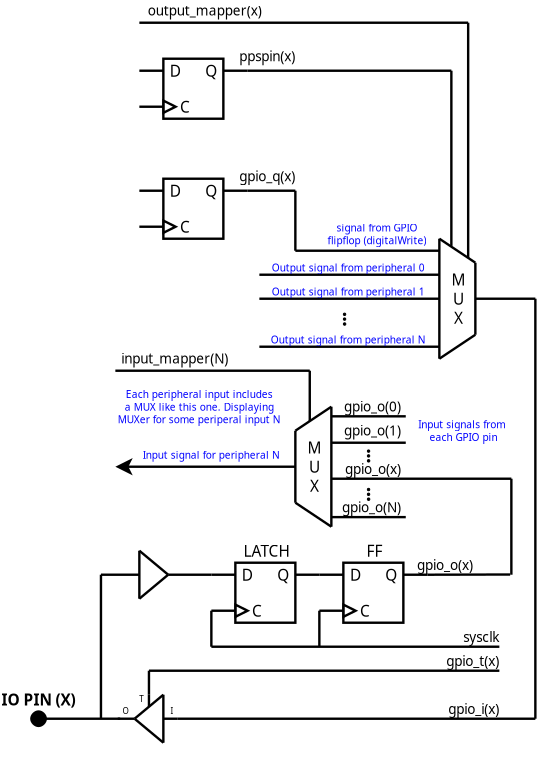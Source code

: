 <?xml version="1.0" encoding="UTF-8"?>
<dia:diagram xmlns:dia="http://www.lysator.liu.se/~alla/dia/">
  <dia:layer name="Background" visible="true" active="true">
    <dia:object type="Standard - Text" version="1" id="O0">
      <dia:attribute name="obj_pos">
        <dia:point val="14.205,11.391"/>
      </dia:attribute>
      <dia:attribute name="obj_bb">
        <dia:rectangle val="14.205,10.796;14.205,11.544"/>
      </dia:attribute>
      <dia:attribute name="text">
        <dia:composite type="text">
          <dia:attribute name="string">
            <dia:string>##</dia:string>
          </dia:attribute>
          <dia:attribute name="font">
            <dia:font family="sans" style="0" name="Helvetica"/>
          </dia:attribute>
          <dia:attribute name="height">
            <dia:real val="0.8"/>
          </dia:attribute>
          <dia:attribute name="pos">
            <dia:point val="14.205,11.391"/>
          </dia:attribute>
          <dia:attribute name="color">
            <dia:color val="#000000"/>
          </dia:attribute>
          <dia:attribute name="alignment">
            <dia:enum val="0"/>
          </dia:attribute>
        </dia:composite>
      </dia:attribute>
      <dia:attribute name="valign">
        <dia:enum val="3"/>
      </dia:attribute>
    </dia:object>
    <dia:object type="Standard - Text" version="1" id="O1">
      <dia:attribute name="obj_pos">
        <dia:point val="7.755,9.5"/>
      </dia:attribute>
      <dia:attribute name="obj_bb">
        <dia:rectangle val="7.755,8.905;7.755,10.453"/>
      </dia:attribute>
      <dia:attribute name="text">
        <dia:composite type="text">
          <dia:attribute name="string">
            <dia:string>#
#</dia:string>
          </dia:attribute>
          <dia:attribute name="font">
            <dia:font family="sans" style="0" name="Helvetica"/>
          </dia:attribute>
          <dia:attribute name="height">
            <dia:real val="0.8"/>
          </dia:attribute>
          <dia:attribute name="pos">
            <dia:point val="7.755,9.5"/>
          </dia:attribute>
          <dia:attribute name="color">
            <dia:color val="#000000"/>
          </dia:attribute>
          <dia:attribute name="alignment">
            <dia:enum val="0"/>
          </dia:attribute>
        </dia:composite>
      </dia:attribute>
      <dia:attribute name="valign">
        <dia:enum val="3"/>
      </dia:attribute>
    </dia:object>
    <dia:object type="Standard - Text" version="1" id="O2">
      <dia:attribute name="obj_pos">
        <dia:point val="7.755,9.5"/>
      </dia:attribute>
      <dia:attribute name="obj_bb">
        <dia:rectangle val="7.755,8.87;7.755,10.506"/>
      </dia:attribute>
      <dia:attribute name="text">
        <dia:composite type="text">
          <dia:attribute name="string">
            <dia:string>#
#</dia:string>
          </dia:attribute>
          <dia:attribute name="font">
            <dia:font family="sans" style="0" name="Helvetica"/>
          </dia:attribute>
          <dia:attribute name="height">
            <dia:real val="0.846"/>
          </dia:attribute>
          <dia:attribute name="pos">
            <dia:point val="7.755,9.5"/>
          </dia:attribute>
          <dia:attribute name="color">
            <dia:color val="#000000"/>
          </dia:attribute>
          <dia:attribute name="alignment">
            <dia:enum val="1"/>
          </dia:attribute>
        </dia:composite>
      </dia:attribute>
      <dia:attribute name="valign">
        <dia:enum val="3"/>
      </dia:attribute>
    </dia:object>
    <dia:object type="Standard - Text" version="1" id="O3">
      <dia:attribute name="obj_pos">
        <dia:point val="8.755,9.5"/>
      </dia:attribute>
      <dia:attribute name="obj_bb">
        <dia:rectangle val="8.755,8.905;8.755,9.652"/>
      </dia:attribute>
      <dia:attribute name="text">
        <dia:composite type="text">
          <dia:attribute name="string">
            <dia:string>##</dia:string>
          </dia:attribute>
          <dia:attribute name="font">
            <dia:font family="sans" style="0" name="Helvetica"/>
          </dia:attribute>
          <dia:attribute name="height">
            <dia:real val="0.8"/>
          </dia:attribute>
          <dia:attribute name="pos">
            <dia:point val="8.755,9.5"/>
          </dia:attribute>
          <dia:attribute name="color">
            <dia:color val="#000000"/>
          </dia:attribute>
          <dia:attribute name="alignment">
            <dia:enum val="0"/>
          </dia:attribute>
        </dia:composite>
      </dia:attribute>
      <dia:attribute name="valign">
        <dia:enum val="3"/>
      </dia:attribute>
    </dia:object>
    <dia:object type="Standard - Text" version="1" id="O4">
      <dia:attribute name="obj_pos">
        <dia:point val="41.755,17.5"/>
      </dia:attribute>
      <dia:attribute name="obj_bb">
        <dia:rectangle val="41.755,16.905;41.755,17.652"/>
      </dia:attribute>
      <dia:attribute name="text">
        <dia:composite type="text">
          <dia:attribute name="string">
            <dia:string>##</dia:string>
          </dia:attribute>
          <dia:attribute name="font">
            <dia:font family="sans" style="0" name="Helvetica"/>
          </dia:attribute>
          <dia:attribute name="height">
            <dia:real val="0.8"/>
          </dia:attribute>
          <dia:attribute name="pos">
            <dia:point val="41.755,17.5"/>
          </dia:attribute>
          <dia:attribute name="color">
            <dia:color val="#000000"/>
          </dia:attribute>
          <dia:attribute name="alignment">
            <dia:enum val="0"/>
          </dia:attribute>
        </dia:composite>
      </dia:attribute>
      <dia:attribute name="valign">
        <dia:enum val="3"/>
      </dia:attribute>
    </dia:object>
    <dia:object type="Standard - Text" version="1" id="O5">
      <dia:attribute name="obj_pos">
        <dia:point val="26.755,21.5"/>
      </dia:attribute>
      <dia:attribute name="obj_bb">
        <dia:rectangle val="26.755,20.905;26.755,21.652"/>
      </dia:attribute>
      <dia:attribute name="text">
        <dia:composite type="text">
          <dia:attribute name="string">
            <dia:string>##</dia:string>
          </dia:attribute>
          <dia:attribute name="font">
            <dia:font family="sans" style="0" name="Helvetica"/>
          </dia:attribute>
          <dia:attribute name="height">
            <dia:real val="0.8"/>
          </dia:attribute>
          <dia:attribute name="pos">
            <dia:point val="26.755,21.5"/>
          </dia:attribute>
          <dia:attribute name="color">
            <dia:color val="#000000"/>
          </dia:attribute>
          <dia:attribute name="alignment">
            <dia:enum val="0"/>
          </dia:attribute>
        </dia:composite>
      </dia:attribute>
      <dia:attribute name="valign">
        <dia:enum val="3"/>
      </dia:attribute>
    </dia:object>
    <dia:group>
      <dia:object type="Standard - Line" version="0" id="O6">
        <dia:attribute name="obj_pos">
          <dia:point val="20,-2"/>
        </dia:attribute>
        <dia:attribute name="obj_bb">
          <dia:rectangle val="19.95,-2.05;20.05,1.05"/>
        </dia:attribute>
        <dia:attribute name="conn_endpoints">
          <dia:point val="20,-2"/>
          <dia:point val="20,1"/>
        </dia:attribute>
        <dia:attribute name="numcp">
          <dia:int val="1"/>
        </dia:attribute>
      </dia:object>
      <dia:object type="Standard - Line" version="0" id="O7">
        <dia:attribute name="obj_pos">
          <dia:point val="20,-2"/>
        </dia:attribute>
        <dia:attribute name="obj_bb">
          <dia:rectangle val="19.931,-3.069;21.569,-1.931"/>
        </dia:attribute>
        <dia:attribute name="conn_endpoints">
          <dia:point val="20,-2"/>
          <dia:point val="21.5,-3"/>
        </dia:attribute>
        <dia:attribute name="numcp">
          <dia:int val="1"/>
        </dia:attribute>
      </dia:object>
      <dia:object type="Standard - Line" version="0" id="O8">
        <dia:attribute name="obj_pos">
          <dia:point val="20,1"/>
        </dia:attribute>
        <dia:attribute name="obj_bb">
          <dia:rectangle val="19.931,0.931;21.569,2.069"/>
        </dia:attribute>
        <dia:attribute name="conn_endpoints">
          <dia:point val="20,1"/>
          <dia:point val="21.5,2"/>
        </dia:attribute>
        <dia:attribute name="numcp">
          <dia:int val="1"/>
        </dia:attribute>
      </dia:object>
      <dia:object type="Standard - Line" version="0" id="O9">
        <dia:attribute name="obj_pos">
          <dia:point val="21.5,-3"/>
        </dia:attribute>
        <dia:attribute name="obj_bb">
          <dia:rectangle val="21.45,-3.05;21.55,2.05"/>
        </dia:attribute>
        <dia:attribute name="conn_endpoints">
          <dia:point val="21.5,-3"/>
          <dia:point val="21.5,2"/>
        </dia:attribute>
        <dia:attribute name="numcp">
          <dia:int val="1"/>
        </dia:attribute>
      </dia:object>
      <dia:object type="Standard - Text" version="1" id="O10">
        <dia:attribute name="obj_pos">
          <dia:point val="20.8,-0.5"/>
        </dia:attribute>
        <dia:attribute name="obj_bb">
          <dia:rectangle val="20.525,-1.674;21.075,0.674"/>
        </dia:attribute>
        <dia:attribute name="text">
          <dia:composite type="text">
            <dia:attribute name="string">
              <dia:string>#M
U
X#</dia:string>
            </dia:attribute>
            <dia:attribute name="font">
              <dia:font family="sans" style="0" name="Helvetica"/>
            </dia:attribute>
            <dia:attribute name="height">
              <dia:real val="0.8"/>
            </dia:attribute>
            <dia:attribute name="pos">
              <dia:point val="20.8,-1.079"/>
            </dia:attribute>
            <dia:attribute name="color">
              <dia:color val="#000000"/>
            </dia:attribute>
            <dia:attribute name="alignment">
              <dia:enum val="1"/>
            </dia:attribute>
          </dia:composite>
        </dia:attribute>
        <dia:attribute name="valign">
          <dia:enum val="2"/>
        </dia:attribute>
      </dia:object>
    </dia:group>
    <dia:group>
      <dia:object type="Standard - Line" version="0" id="O11">
        <dia:attribute name="obj_pos">
          <dia:point val="26,-10"/>
        </dia:attribute>
        <dia:attribute name="obj_bb">
          <dia:rectangle val="25.95,-10.05;26.05,-4.95"/>
        </dia:attribute>
        <dia:attribute name="conn_endpoints">
          <dia:point val="26,-10"/>
          <dia:point val="26,-5"/>
        </dia:attribute>
        <dia:attribute name="numcp">
          <dia:int val="1"/>
        </dia:attribute>
      </dia:object>
      <dia:object type="Standard - Line" version="0" id="O12">
        <dia:attribute name="obj_pos">
          <dia:point val="26,-10"/>
        </dia:attribute>
        <dia:attribute name="obj_bb">
          <dia:rectangle val="25.931,-10.069;27.569,-8.931"/>
        </dia:attribute>
        <dia:attribute name="conn_endpoints">
          <dia:point val="26,-10"/>
          <dia:point val="27.5,-9"/>
        </dia:attribute>
        <dia:attribute name="numcp">
          <dia:int val="1"/>
        </dia:attribute>
      </dia:object>
      <dia:object type="Standard - Line" version="0" id="O13">
        <dia:attribute name="obj_pos">
          <dia:point val="26,-5"/>
        </dia:attribute>
        <dia:attribute name="obj_bb">
          <dia:rectangle val="25.931,-6.069;27.569,-4.931"/>
        </dia:attribute>
        <dia:attribute name="conn_endpoints">
          <dia:point val="26,-5"/>
          <dia:point val="27.5,-6"/>
        </dia:attribute>
        <dia:attribute name="numcp">
          <dia:int val="1"/>
        </dia:attribute>
      </dia:object>
      <dia:object type="Standard - Line" version="0" id="O14">
        <dia:attribute name="obj_pos">
          <dia:point val="27.5,-9"/>
        </dia:attribute>
        <dia:attribute name="obj_bb">
          <dia:rectangle val="27.45,-9.05;27.55,-5.95"/>
        </dia:attribute>
        <dia:attribute name="conn_endpoints">
          <dia:point val="27.5,-9"/>
          <dia:point val="27.5,-6"/>
        </dia:attribute>
        <dia:attribute name="numcp">
          <dia:int val="1"/>
        </dia:attribute>
      </dia:object>
      <dia:object type="Standard - Text" version="1" id="O15">
        <dia:attribute name="obj_pos">
          <dia:point val="26.8,-7.5"/>
        </dia:attribute>
        <dia:attribute name="obj_bb">
          <dia:rectangle val="26.525,-8.674;27.075,-6.326"/>
        </dia:attribute>
        <dia:attribute name="text">
          <dia:composite type="text">
            <dia:attribute name="string">
              <dia:string>#M
U
X#</dia:string>
            </dia:attribute>
            <dia:attribute name="font">
              <dia:font family="sans" style="0" name="Helvetica"/>
            </dia:attribute>
            <dia:attribute name="height">
              <dia:real val="0.8"/>
            </dia:attribute>
            <dia:attribute name="pos">
              <dia:point val="26.8,-8.079"/>
            </dia:attribute>
            <dia:attribute name="color">
              <dia:color val="#000000"/>
            </dia:attribute>
            <dia:attribute name="alignment">
              <dia:enum val="1"/>
            </dia:attribute>
          </dia:composite>
        </dia:attribute>
        <dia:attribute name="valign">
          <dia:enum val="2"/>
        </dia:attribute>
      </dia:object>
    </dia:group>
    <dia:group>
      <dia:object type="Standard - Line" version="0" id="O16">
        <dia:attribute name="obj_pos">
          <dia:point val="17,-12"/>
        </dia:attribute>
        <dia:attribute name="obj_bb">
          <dia:rectangle val="16.95,-12.05;18.05,-11.95"/>
        </dia:attribute>
        <dia:attribute name="conn_endpoints">
          <dia:point val="17,-12"/>
          <dia:point val="18,-12"/>
        </dia:attribute>
        <dia:attribute name="numcp">
          <dia:int val="1"/>
        </dia:attribute>
      </dia:object>
      <dia:object type="Standard - Line" version="0" id="O17">
        <dia:attribute name="obj_pos">
          <dia:point val="13.5,-12"/>
        </dia:attribute>
        <dia:attribute name="obj_bb">
          <dia:rectangle val="13.45,-12.05;14.55,-11.95"/>
        </dia:attribute>
        <dia:attribute name="conn_endpoints">
          <dia:point val="13.5,-12"/>
          <dia:point val="14.5,-12"/>
        </dia:attribute>
        <dia:attribute name="numcp">
          <dia:int val="1"/>
        </dia:attribute>
      </dia:object>
      <dia:group>
        <dia:object type="Standard - Box" version="0" id="O18">
          <dia:attribute name="obj_pos">
            <dia:point val="14.5,-12.5"/>
          </dia:attribute>
          <dia:attribute name="obj_bb">
            <dia:rectangle val="14.45,-12.55;17.05,-9.95"/>
          </dia:attribute>
          <dia:attribute name="elem_corner">
            <dia:point val="14.5,-12.5"/>
          </dia:attribute>
          <dia:attribute name="elem_width">
            <dia:real val="2.5"/>
          </dia:attribute>
          <dia:attribute name="elem_height">
            <dia:real val="2.5"/>
          </dia:attribute>
          <dia:attribute name="show_background">
            <dia:boolean val="true"/>
          </dia:attribute>
        </dia:object>
        <dia:object type="Standard - Text" version="1" id="O19">
          <dia:attribute name="obj_pos">
            <dia:point val="15,-12"/>
          </dia:attribute>
          <dia:attribute name="obj_bb">
            <dia:rectangle val="14.754,-12.374;15.246,-11.626"/>
          </dia:attribute>
          <dia:attribute name="text">
            <dia:composite type="text">
              <dia:attribute name="string">
                <dia:string>#D#</dia:string>
              </dia:attribute>
              <dia:attribute name="font">
                <dia:font family="sans" style="0" name="Helvetica"/>
              </dia:attribute>
              <dia:attribute name="height">
                <dia:real val="0.8"/>
              </dia:attribute>
              <dia:attribute name="pos">
                <dia:point val="15,-11.779"/>
              </dia:attribute>
              <dia:attribute name="color">
                <dia:color val="#000000"/>
              </dia:attribute>
              <dia:attribute name="alignment">
                <dia:enum val="1"/>
              </dia:attribute>
            </dia:composite>
          </dia:attribute>
          <dia:attribute name="valign">
            <dia:enum val="2"/>
          </dia:attribute>
        </dia:object>
        <dia:object type="Standard - Text" version="1" id="O20">
          <dia:attribute name="obj_pos">
            <dia:point val="16.5,-12"/>
          </dia:attribute>
          <dia:attribute name="obj_bb">
            <dia:rectangle val="16.249,-12.374;16.751,-11.626"/>
          </dia:attribute>
          <dia:attribute name="text">
            <dia:composite type="text">
              <dia:attribute name="string">
                <dia:string>#Q#</dia:string>
              </dia:attribute>
              <dia:attribute name="font">
                <dia:font family="sans" style="0" name="Helvetica"/>
              </dia:attribute>
              <dia:attribute name="height">
                <dia:real val="0.8"/>
              </dia:attribute>
              <dia:attribute name="pos">
                <dia:point val="16.5,-11.779"/>
              </dia:attribute>
              <dia:attribute name="color">
                <dia:color val="#000000"/>
              </dia:attribute>
              <dia:attribute name="alignment">
                <dia:enum val="1"/>
              </dia:attribute>
            </dia:composite>
          </dia:attribute>
          <dia:attribute name="valign">
            <dia:enum val="2"/>
          </dia:attribute>
        </dia:object>
        <dia:object type="Standard - Text" version="1" id="O21">
          <dia:attribute name="obj_pos">
            <dia:point val="15.4,-10.5"/>
          </dia:attribute>
          <dia:attribute name="obj_bb">
            <dia:rectangle val="15.178,-10.874;15.623,-10.126"/>
          </dia:attribute>
          <dia:attribute name="text">
            <dia:composite type="text">
              <dia:attribute name="string">
                <dia:string>#C#</dia:string>
              </dia:attribute>
              <dia:attribute name="font">
                <dia:font family="sans" style="0" name="Helvetica"/>
              </dia:attribute>
              <dia:attribute name="height">
                <dia:real val="0.8"/>
              </dia:attribute>
              <dia:attribute name="pos">
                <dia:point val="15.4,-10.279"/>
              </dia:attribute>
              <dia:attribute name="color">
                <dia:color val="#000000"/>
              </dia:attribute>
              <dia:attribute name="alignment">
                <dia:enum val="1"/>
              </dia:attribute>
            </dia:composite>
          </dia:attribute>
          <dia:attribute name="valign">
            <dia:enum val="2"/>
          </dia:attribute>
        </dia:object>
      </dia:group>
      <dia:object type="Standard - Line" version="0" id="O22">
        <dia:attribute name="obj_pos">
          <dia:point val="13.5,-10.5"/>
        </dia:attribute>
        <dia:attribute name="obj_bb">
          <dia:rectangle val="13.45,-10.831;15.232,-10.169"/>
        </dia:attribute>
        <dia:attribute name="conn_endpoints">
          <dia:point val="13.5,-10.5"/>
          <dia:point val="15.12,-10.5"/>
        </dia:attribute>
        <dia:attribute name="numcp">
          <dia:int val="1"/>
        </dia:attribute>
        <dia:attribute name="end_arrow">
          <dia:enum val="2"/>
        </dia:attribute>
        <dia:attribute name="end_arrow_length">
          <dia:real val="0.5"/>
        </dia:attribute>
        <dia:attribute name="end_arrow_width">
          <dia:real val="0.5"/>
        </dia:attribute>
      </dia:object>
    </dia:group>
    <dia:object type="Standard - Text" version="1" id="O23">
      <dia:attribute name="obj_pos">
        <dia:point val="9.3,9.2"/>
      </dia:attribute>
      <dia:attribute name="obj_bb">
        <dia:rectangle val="7.525,8.826;11.075,9.574"/>
      </dia:attribute>
      <dia:attribute name="text">
        <dia:composite type="text">
          <dia:attribute name="string">
            <dia:string>#IO PIN (X)#</dia:string>
          </dia:attribute>
          <dia:attribute name="font">
            <dia:font family="sans" style="80" name="Helvetica-Bold"/>
          </dia:attribute>
          <dia:attribute name="height">
            <dia:real val="0.8"/>
          </dia:attribute>
          <dia:attribute name="pos">
            <dia:point val="9.3,9.421"/>
          </dia:attribute>
          <dia:attribute name="color">
            <dia:color val="#000000"/>
          </dia:attribute>
          <dia:attribute name="alignment">
            <dia:enum val="1"/>
          </dia:attribute>
        </dia:composite>
      </dia:attribute>
      <dia:attribute name="valign">
        <dia:enum val="2"/>
      </dia:attribute>
    </dia:object>
    <dia:object type="Standard - Text" version="1" id="O24">
      <dia:attribute name="obj_pos">
        <dia:point val="10.755,12"/>
      </dia:attribute>
      <dia:attribute name="obj_bb">
        <dia:rectangle val="10.755,11.405;10.755,12.152"/>
      </dia:attribute>
      <dia:attribute name="text">
        <dia:composite type="text">
          <dia:attribute name="string">
            <dia:string>##</dia:string>
          </dia:attribute>
          <dia:attribute name="font">
            <dia:font family="sans" style="0" name="Helvetica"/>
          </dia:attribute>
          <dia:attribute name="height">
            <dia:real val="0.8"/>
          </dia:attribute>
          <dia:attribute name="pos">
            <dia:point val="10.755,12"/>
          </dia:attribute>
          <dia:attribute name="color">
            <dia:color val="#000000"/>
          </dia:attribute>
          <dia:attribute name="alignment">
            <dia:enum val="0"/>
          </dia:attribute>
        </dia:composite>
      </dia:attribute>
      <dia:attribute name="valign">
        <dia:enum val="3"/>
      </dia:attribute>
    </dia:object>
    <dia:object type="Standard - Line" version="0" id="O25">
      <dia:attribute name="obj_pos">
        <dia:point val="12.7,10"/>
      </dia:attribute>
      <dia:attribute name="obj_bb">
        <dia:rectangle val="8.929,9.629;12.75,10.371"/>
      </dia:attribute>
      <dia:attribute name="conn_endpoints">
        <dia:point val="12.7,10"/>
        <dia:point val="9,10"/>
      </dia:attribute>
      <dia:attribute name="numcp">
        <dia:int val="1"/>
      </dia:attribute>
      <dia:attribute name="end_arrow">
        <dia:enum val="8"/>
      </dia:attribute>
      <dia:attribute name="end_arrow_length">
        <dia:real val="0.6"/>
      </dia:attribute>
      <dia:attribute name="end_arrow_width">
        <dia:real val="0.6"/>
      </dia:attribute>
    </dia:object>
    <dia:object type="Standard - Text" version="1" id="O26">
      <dia:attribute name="obj_pos">
        <dia:point val="5.55,2.609"/>
      </dia:attribute>
      <dia:attribute name="obj_bb">
        <dia:rectangle val="5.55,2.235;5.55,2.982"/>
      </dia:attribute>
      <dia:attribute name="text">
        <dia:composite type="text">
          <dia:attribute name="string">
            <dia:string>##</dia:string>
          </dia:attribute>
          <dia:attribute name="font">
            <dia:font family="sans" style="0" name="Helvetica"/>
          </dia:attribute>
          <dia:attribute name="height">
            <dia:real val="0.8"/>
          </dia:attribute>
          <dia:attribute name="pos">
            <dia:point val="5.55,2.83"/>
          </dia:attribute>
          <dia:attribute name="color">
            <dia:color val="#000000"/>
          </dia:attribute>
          <dia:attribute name="alignment">
            <dia:enum val="1"/>
          </dia:attribute>
        </dia:composite>
      </dia:attribute>
      <dia:attribute name="valign">
        <dia:enum val="2"/>
      </dia:attribute>
    </dia:object>
    <dia:group>
      <dia:object type="Standard - Line" version="0" id="O27">
        <dia:attribute name="obj_pos">
          <dia:point val="13.5,3"/>
        </dia:attribute>
        <dia:attribute name="obj_bb">
          <dia:rectangle val="13.45,2.95;13.55,5.05"/>
        </dia:attribute>
        <dia:attribute name="conn_endpoints">
          <dia:point val="13.5,3"/>
          <dia:point val="13.5,5"/>
        </dia:attribute>
        <dia:attribute name="numcp">
          <dia:int val="1"/>
        </dia:attribute>
      </dia:object>
      <dia:object type="Standard - Line" version="0" id="O28">
        <dia:attribute name="obj_pos">
          <dia:point val="13.5,3"/>
        </dia:attribute>
        <dia:attribute name="obj_bb">
          <dia:rectangle val="13.43,2.93;14.77,4.07"/>
        </dia:attribute>
        <dia:attribute name="conn_endpoints">
          <dia:point val="13.5,3"/>
          <dia:point val="14.7,4"/>
        </dia:attribute>
        <dia:attribute name="numcp">
          <dia:int val="1"/>
        </dia:attribute>
      </dia:object>
      <dia:object type="Standard - Line" version="0" id="O29">
        <dia:attribute name="obj_pos">
          <dia:point val="14.7,4"/>
        </dia:attribute>
        <dia:attribute name="obj_bb">
          <dia:rectangle val="13.43,3.93;14.77,5.07"/>
        </dia:attribute>
        <dia:attribute name="conn_endpoints">
          <dia:point val="14.7,4"/>
          <dia:point val="13.5,5"/>
        </dia:attribute>
        <dia:attribute name="numcp">
          <dia:int val="1"/>
        </dia:attribute>
      </dia:object>
    </dia:group>
    <dia:group>
      <dia:object type="Standard - Line" version="0" id="O30">
        <dia:attribute name="obj_pos">
          <dia:point val="14.5,9"/>
        </dia:attribute>
        <dia:attribute name="obj_bb">
          <dia:rectangle val="14.45,8.95;14.55,11.05"/>
        </dia:attribute>
        <dia:attribute name="conn_endpoints">
          <dia:point val="14.5,9"/>
          <dia:point val="14.5,11"/>
        </dia:attribute>
        <dia:attribute name="numcp">
          <dia:int val="1"/>
        </dia:attribute>
      </dia:object>
      <dia:object type="Standard - Line" version="0" id="O31">
        <dia:attribute name="obj_pos">
          <dia:point val="13.3,10"/>
        </dia:attribute>
        <dia:attribute name="obj_bb">
          <dia:rectangle val="13.23,8.93;14.57,10.07"/>
        </dia:attribute>
        <dia:attribute name="conn_endpoints">
          <dia:point val="13.3,10"/>
          <dia:point val="14.5,9"/>
        </dia:attribute>
        <dia:attribute name="numcp">
          <dia:int val="1"/>
        </dia:attribute>
      </dia:object>
      <dia:object type="Standard - Line" version="0" id="O32">
        <dia:attribute name="obj_pos">
          <dia:point val="14.5,11"/>
        </dia:attribute>
        <dia:attribute name="obj_bb">
          <dia:rectangle val="13.23,9.93;14.57,11.07"/>
        </dia:attribute>
        <dia:attribute name="conn_endpoints">
          <dia:point val="14.5,11"/>
          <dia:point val="13.3,10"/>
        </dia:attribute>
        <dia:attribute name="numcp">
          <dia:int val="1"/>
        </dia:attribute>
      </dia:object>
      <dia:object type="Standard - Line" version="0" id="O33">
        <dia:attribute name="obj_pos">
          <dia:point val="13.9,9"/>
        </dia:attribute>
        <dia:attribute name="obj_bb">
          <dia:rectangle val="13.85,8.95;13.95,9.55"/>
        </dia:attribute>
        <dia:attribute name="conn_endpoints">
          <dia:point val="13.9,9"/>
          <dia:point val="13.9,9.5"/>
        </dia:attribute>
        <dia:attribute name="numcp">
          <dia:int val="1"/>
        </dia:attribute>
        <dia:connections>
          <dia:connection handle="1" to="O31" connection="0"/>
        </dia:connections>
      </dia:object>
      <dia:object type="Standard - Line" version="0" id="O34">
        <dia:attribute name="obj_pos">
          <dia:point val="12.6,10"/>
        </dia:attribute>
        <dia:attribute name="obj_bb">
          <dia:rectangle val="12.55,9.95;13.35,10.05"/>
        </dia:attribute>
        <dia:attribute name="conn_endpoints">
          <dia:point val="12.6,10"/>
          <dia:point val="13.3,10"/>
        </dia:attribute>
        <dia:attribute name="numcp">
          <dia:int val="1"/>
        </dia:attribute>
      </dia:object>
      <dia:object type="Standard - Line" version="0" id="O35">
        <dia:attribute name="obj_pos">
          <dia:point val="14.5,10"/>
        </dia:attribute>
        <dia:attribute name="obj_bb">
          <dia:rectangle val="14.45,9.95;15.15,10.05"/>
        </dia:attribute>
        <dia:attribute name="conn_endpoints">
          <dia:point val="14.5,10"/>
          <dia:point val="15.1,10"/>
        </dia:attribute>
        <dia:attribute name="numcp">
          <dia:int val="1"/>
        </dia:attribute>
        <dia:connections>
          <dia:connection handle="0" to="O30" connection="0"/>
        </dia:connections>
      </dia:object>
      <dia:object type="Standard - Text" version="1" id="O36">
        <dia:attribute name="obj_pos">
          <dia:point val="14.8,9.8"/>
        </dia:attribute>
        <dia:attribute name="obj_bb">
          <dia:rectangle val="14.8,9.485;14.898,9.88"/>
        </dia:attribute>
        <dia:attribute name="text">
          <dia:composite type="text">
            <dia:attribute name="string">
              <dia:string>#I#</dia:string>
            </dia:attribute>
            <dia:attribute name="font">
              <dia:font family="sans" style="0" name="Helvetica"/>
            </dia:attribute>
            <dia:attribute name="height">
              <dia:real val="0.423"/>
            </dia:attribute>
            <dia:attribute name="pos">
              <dia:point val="14.8,9.8"/>
            </dia:attribute>
            <dia:attribute name="color">
              <dia:color val="#000000"/>
            </dia:attribute>
            <dia:attribute name="alignment">
              <dia:enum val="0"/>
            </dia:attribute>
          </dia:composite>
        </dia:attribute>
        <dia:attribute name="valign">
          <dia:enum val="3"/>
        </dia:attribute>
      </dia:object>
      <dia:object type="Standard - Text" version="1" id="O37">
        <dia:attribute name="obj_pos">
          <dia:point val="12.8,9.8"/>
        </dia:attribute>
        <dia:attribute name="obj_bb">
          <dia:rectangle val="12.8,9.485;13.068,9.88"/>
        </dia:attribute>
        <dia:attribute name="text">
          <dia:composite type="text">
            <dia:attribute name="string">
              <dia:string>#O#</dia:string>
            </dia:attribute>
            <dia:attribute name="font">
              <dia:font family="sans" style="0" name="Helvetica"/>
            </dia:attribute>
            <dia:attribute name="height">
              <dia:real val="0.423"/>
            </dia:attribute>
            <dia:attribute name="pos">
              <dia:point val="12.8,9.8"/>
            </dia:attribute>
            <dia:attribute name="color">
              <dia:color val="#000000"/>
            </dia:attribute>
            <dia:attribute name="alignment">
              <dia:enum val="0"/>
            </dia:attribute>
          </dia:composite>
        </dia:attribute>
        <dia:attribute name="valign">
          <dia:enum val="3"/>
        </dia:attribute>
      </dia:object>
      <dia:object type="Standard - Text" version="1" id="O38">
        <dia:attribute name="obj_pos">
          <dia:point val="13.5,9.3"/>
        </dia:attribute>
        <dia:attribute name="obj_bb">
          <dia:rectangle val="13.5,8.985;13.71,9.38"/>
        </dia:attribute>
        <dia:attribute name="text">
          <dia:composite type="text">
            <dia:attribute name="string">
              <dia:string>#T#</dia:string>
            </dia:attribute>
            <dia:attribute name="font">
              <dia:font family="sans" style="0" name="Helvetica"/>
            </dia:attribute>
            <dia:attribute name="height">
              <dia:real val="0.423"/>
            </dia:attribute>
            <dia:attribute name="pos">
              <dia:point val="13.5,9.3"/>
            </dia:attribute>
            <dia:attribute name="color">
              <dia:color val="#000000"/>
            </dia:attribute>
            <dia:attribute name="alignment">
              <dia:enum val="0"/>
            </dia:attribute>
          </dia:composite>
        </dia:attribute>
        <dia:attribute name="valign">
          <dia:enum val="3"/>
        </dia:attribute>
      </dia:object>
    </dia:group>
    <dia:object type="Standard - Line" version="0" id="O39">
      <dia:attribute name="obj_pos">
        <dia:point val="11.9,4"/>
      </dia:attribute>
      <dia:attribute name="obj_bb">
        <dia:rectangle val="11.85,3.95;11.95,10.05"/>
      </dia:attribute>
      <dia:attribute name="conn_endpoints">
        <dia:point val="11.9,4"/>
        <dia:point val="11.9,10"/>
      </dia:attribute>
      <dia:attribute name="numcp">
        <dia:int val="1"/>
      </dia:attribute>
    </dia:object>
    <dia:object type="Standard - Line" version="0" id="O40">
      <dia:attribute name="obj_pos">
        <dia:point val="11.9,4"/>
      </dia:attribute>
      <dia:attribute name="obj_bb">
        <dia:rectangle val="11.85,3.95;13.55,4.05"/>
      </dia:attribute>
      <dia:attribute name="conn_endpoints">
        <dia:point val="11.9,4"/>
        <dia:point val="13.5,4"/>
      </dia:attribute>
      <dia:attribute name="numcp">
        <dia:int val="1"/>
      </dia:attribute>
      <dia:connections>
        <dia:connection handle="1" to="O27" connection="0"/>
      </dia:connections>
    </dia:object>
    <dia:object type="Standard - Box" version="0" id="O41">
      <dia:attribute name="obj_pos">
        <dia:point val="17.5,3.5"/>
      </dia:attribute>
      <dia:attribute name="obj_bb">
        <dia:rectangle val="17.45,3.45;20.05,6.05"/>
      </dia:attribute>
      <dia:attribute name="elem_corner">
        <dia:point val="17.5,3.5"/>
      </dia:attribute>
      <dia:attribute name="elem_width">
        <dia:real val="2.5"/>
      </dia:attribute>
      <dia:attribute name="elem_height">
        <dia:real val="2.5"/>
      </dia:attribute>
      <dia:attribute name="show_background">
        <dia:boolean val="true"/>
      </dia:attribute>
    </dia:object>
    <dia:object type="Standard - Line" version="0" id="O42">
      <dia:attribute name="obj_pos">
        <dia:point val="20,4"/>
      </dia:attribute>
      <dia:attribute name="obj_bb">
        <dia:rectangle val="19.95,3.95;21.05,4.05"/>
      </dia:attribute>
      <dia:attribute name="conn_endpoints">
        <dia:point val="20,4"/>
        <dia:point val="21,4"/>
      </dia:attribute>
      <dia:attribute name="numcp">
        <dia:int val="1"/>
      </dia:attribute>
    </dia:object>
    <dia:object type="Standard - Line" version="0" id="O43">
      <dia:attribute name="obj_pos">
        <dia:point val="16.5,4"/>
      </dia:attribute>
      <dia:attribute name="obj_bb">
        <dia:rectangle val="16.45,3.95;17.55,4.05"/>
      </dia:attribute>
      <dia:attribute name="conn_endpoints">
        <dia:point val="16.5,4"/>
        <dia:point val="17.5,4"/>
      </dia:attribute>
      <dia:attribute name="numcp">
        <dia:int val="1"/>
      </dia:attribute>
    </dia:object>
    <dia:object type="Standard - Line" version="0" id="O44">
      <dia:attribute name="obj_pos">
        <dia:point val="16.5,5.5"/>
      </dia:attribute>
      <dia:attribute name="obj_bb">
        <dia:rectangle val="16.45,5.169;18.232,5.831"/>
      </dia:attribute>
      <dia:attribute name="conn_endpoints">
        <dia:point val="16.5,5.5"/>
        <dia:point val="18.12,5.5"/>
      </dia:attribute>
      <dia:attribute name="numcp">
        <dia:int val="1"/>
      </dia:attribute>
      <dia:attribute name="end_arrow">
        <dia:enum val="2"/>
      </dia:attribute>
      <dia:attribute name="end_arrow_length">
        <dia:real val="0.5"/>
      </dia:attribute>
      <dia:attribute name="end_arrow_width">
        <dia:real val="0.5"/>
      </dia:attribute>
    </dia:object>
    <dia:object type="Standard - Text" version="1" id="O45">
      <dia:attribute name="obj_pos">
        <dia:point val="18,4"/>
      </dia:attribute>
      <dia:attribute name="obj_bb">
        <dia:rectangle val="17.754,3.626;18.246,4.374"/>
      </dia:attribute>
      <dia:attribute name="text">
        <dia:composite type="text">
          <dia:attribute name="string">
            <dia:string>#D#</dia:string>
          </dia:attribute>
          <dia:attribute name="font">
            <dia:font family="sans" style="0" name="Helvetica"/>
          </dia:attribute>
          <dia:attribute name="height">
            <dia:real val="0.8"/>
          </dia:attribute>
          <dia:attribute name="pos">
            <dia:point val="18,4.221"/>
          </dia:attribute>
          <dia:attribute name="color">
            <dia:color val="#000000"/>
          </dia:attribute>
          <dia:attribute name="alignment">
            <dia:enum val="1"/>
          </dia:attribute>
        </dia:composite>
      </dia:attribute>
      <dia:attribute name="valign">
        <dia:enum val="2"/>
      </dia:attribute>
    </dia:object>
    <dia:object type="Standard - Text" version="1" id="O46">
      <dia:attribute name="obj_pos">
        <dia:point val="19.5,4"/>
      </dia:attribute>
      <dia:attribute name="obj_bb">
        <dia:rectangle val="19.249,3.626;19.751,4.374"/>
      </dia:attribute>
      <dia:attribute name="text">
        <dia:composite type="text">
          <dia:attribute name="string">
            <dia:string>#Q#</dia:string>
          </dia:attribute>
          <dia:attribute name="font">
            <dia:font family="sans" style="0" name="Helvetica"/>
          </dia:attribute>
          <dia:attribute name="height">
            <dia:real val="0.8"/>
          </dia:attribute>
          <dia:attribute name="pos">
            <dia:point val="19.5,4.221"/>
          </dia:attribute>
          <dia:attribute name="color">
            <dia:color val="#000000"/>
          </dia:attribute>
          <dia:attribute name="alignment">
            <dia:enum val="1"/>
          </dia:attribute>
        </dia:composite>
      </dia:attribute>
      <dia:attribute name="valign">
        <dia:enum val="2"/>
      </dia:attribute>
    </dia:object>
    <dia:object type="Standard - Text" version="1" id="O47">
      <dia:attribute name="obj_pos">
        <dia:point val="18.4,5.5"/>
      </dia:attribute>
      <dia:attribute name="obj_bb">
        <dia:rectangle val="18.177,5.126;18.622,5.874"/>
      </dia:attribute>
      <dia:attribute name="text">
        <dia:composite type="text">
          <dia:attribute name="string">
            <dia:string>#C#</dia:string>
          </dia:attribute>
          <dia:attribute name="font">
            <dia:font family="sans" style="0" name="Helvetica"/>
          </dia:attribute>
          <dia:attribute name="height">
            <dia:real val="0.8"/>
          </dia:attribute>
          <dia:attribute name="pos">
            <dia:point val="18.4,5.721"/>
          </dia:attribute>
          <dia:attribute name="color">
            <dia:color val="#000000"/>
          </dia:attribute>
          <dia:attribute name="alignment">
            <dia:enum val="1"/>
          </dia:attribute>
        </dia:composite>
      </dia:attribute>
      <dia:attribute name="valign">
        <dia:enum val="2"/>
      </dia:attribute>
    </dia:object>
    <dia:object type="Standard - Line" version="0" id="O48">
      <dia:attribute name="obj_pos">
        <dia:point val="14.7,4"/>
      </dia:attribute>
      <dia:attribute name="obj_bb">
        <dia:rectangle val="14.65,3.95;16.55,4.05"/>
      </dia:attribute>
      <dia:attribute name="conn_endpoints">
        <dia:point val="14.7,4"/>
        <dia:point val="16.5,4"/>
      </dia:attribute>
      <dia:attribute name="numcp">
        <dia:int val="1"/>
      </dia:attribute>
    </dia:object>
    <dia:object type="Standard - Line" version="0" id="O49">
      <dia:attribute name="obj_pos">
        <dia:point val="16.5,7"/>
      </dia:attribute>
      <dia:attribute name="obj_bb">
        <dia:rectangle val="16.45,6.95;28.55,7.05"/>
      </dia:attribute>
      <dia:attribute name="conn_endpoints">
        <dia:point val="16.5,7"/>
        <dia:point val="28.5,7"/>
      </dia:attribute>
      <dia:attribute name="numcp">
        <dia:int val="1"/>
      </dia:attribute>
    </dia:object>
    <dia:object type="Standard - Line" version="0" id="O50">
      <dia:attribute name="obj_pos">
        <dia:point val="16.5,7"/>
      </dia:attribute>
      <dia:attribute name="obj_bb">
        <dia:rectangle val="16.45,5.45;16.55,7.05"/>
      </dia:attribute>
      <dia:attribute name="conn_endpoints">
        <dia:point val="16.5,7"/>
        <dia:point val="16.5,5.5"/>
      </dia:attribute>
      <dia:attribute name="numcp">
        <dia:int val="1"/>
      </dia:attribute>
    </dia:object>
    <dia:object type="Standard - Line" version="0" id="O51">
      <dia:attribute name="obj_pos">
        <dia:point val="21,7"/>
      </dia:attribute>
      <dia:attribute name="obj_bb">
        <dia:rectangle val="20.95,5.45;21.05,7.05"/>
      </dia:attribute>
      <dia:attribute name="conn_endpoints">
        <dia:point val="21,7"/>
        <dia:point val="21,5.5"/>
      </dia:attribute>
      <dia:attribute name="numcp">
        <dia:int val="1"/>
      </dia:attribute>
    </dia:object>
    <dia:object type="Standard - Line" version="0" id="O52">
      <dia:attribute name="obj_pos">
        <dia:point val="25.5,4"/>
      </dia:attribute>
      <dia:attribute name="obj_bb">
        <dia:rectangle val="25.45,3.941;29.0,4.05"/>
      </dia:attribute>
      <dia:attribute name="conn_endpoints">
        <dia:point val="25.5,4"/>
        <dia:point val="28.95,3.991"/>
      </dia:attribute>
      <dia:attribute name="numcp">
        <dia:int val="1"/>
      </dia:attribute>
    </dia:object>
    <dia:object type="Standard - Line" version="0" id="O53">
      <dia:attribute name="obj_pos">
        <dia:point val="13.9,8"/>
      </dia:attribute>
      <dia:attribute name="obj_bb">
        <dia:rectangle val="13.85,7.95;28.55,8.05"/>
      </dia:attribute>
      <dia:attribute name="conn_endpoints">
        <dia:point val="13.9,8"/>
        <dia:point val="28.5,8"/>
      </dia:attribute>
      <dia:attribute name="numcp">
        <dia:int val="1"/>
      </dia:attribute>
    </dia:object>
    <dia:object type="Standard - Line" version="0" id="O54">
      <dia:attribute name="obj_pos">
        <dia:point val="15.1,10"/>
      </dia:attribute>
      <dia:attribute name="obj_bb">
        <dia:rectangle val="15.05,9.95;30.05,10.05"/>
      </dia:attribute>
      <dia:attribute name="conn_endpoints">
        <dia:point val="15.1,10"/>
        <dia:point val="30,10"/>
      </dia:attribute>
      <dia:attribute name="numcp">
        <dia:int val="1"/>
      </dia:attribute>
    </dia:object>
    <dia:object type="Standard - Line" version="0" id="O55">
      <dia:attribute name="obj_pos">
        <dia:point val="13.9,9"/>
      </dia:attribute>
      <dia:attribute name="obj_bb">
        <dia:rectangle val="13.85,7.95;13.95,9.05"/>
      </dia:attribute>
      <dia:attribute name="conn_endpoints">
        <dia:point val="13.9,9"/>
        <dia:point val="13.9,8"/>
      </dia:attribute>
      <dia:attribute name="numcp">
        <dia:int val="1"/>
      </dia:attribute>
    </dia:object>
    <dia:object type="Standard - Text" version="1" id="O56">
      <dia:attribute name="obj_pos">
        <dia:point val="9.5,9"/>
      </dia:attribute>
      <dia:attribute name="obj_bb">
        <dia:rectangle val="9.5,8.405;9.5,9.152"/>
      </dia:attribute>
      <dia:attribute name="text">
        <dia:composite type="text">
          <dia:attribute name="string">
            <dia:string>##</dia:string>
          </dia:attribute>
          <dia:attribute name="font">
            <dia:font family="sans" style="0" name="Helvetica"/>
          </dia:attribute>
          <dia:attribute name="height">
            <dia:real val="0.8"/>
          </dia:attribute>
          <dia:attribute name="pos">
            <dia:point val="9.5,9"/>
          </dia:attribute>
          <dia:attribute name="color">
            <dia:color val="#000000"/>
          </dia:attribute>
          <dia:attribute name="alignment">
            <dia:enum val="0"/>
          </dia:attribute>
        </dia:composite>
      </dia:attribute>
      <dia:attribute name="valign">
        <dia:enum val="3"/>
      </dia:attribute>
    </dia:object>
    <dia:object type="Standard - Text" version="1" id="O57">
      <dia:attribute name="obj_pos">
        <dia:point val="18.8,3"/>
      </dia:attribute>
      <dia:attribute name="obj_bb">
        <dia:rectangle val="17.782,2.626;19.817,3.374"/>
      </dia:attribute>
      <dia:attribute name="text">
        <dia:composite type="text">
          <dia:attribute name="string">
            <dia:string>#LATCH#</dia:string>
          </dia:attribute>
          <dia:attribute name="font">
            <dia:font family="sans" style="0" name="Helvetica"/>
          </dia:attribute>
          <dia:attribute name="height">
            <dia:real val="0.8"/>
          </dia:attribute>
          <dia:attribute name="pos">
            <dia:point val="18.8,3.221"/>
          </dia:attribute>
          <dia:attribute name="color">
            <dia:color val="#000000"/>
          </dia:attribute>
          <dia:attribute name="alignment">
            <dia:enum val="1"/>
          </dia:attribute>
        </dia:composite>
      </dia:attribute>
      <dia:attribute name="valign">
        <dia:enum val="2"/>
      </dia:attribute>
    </dia:object>
    <dia:object type="Standard - Text" version="1" id="O58">
      <dia:attribute name="obj_pos">
        <dia:point val="23.3,3"/>
      </dia:attribute>
      <dia:attribute name="obj_bb">
        <dia:rectangle val="22.933,2.626;23.668,3.374"/>
      </dia:attribute>
      <dia:attribute name="text">
        <dia:composite type="text">
          <dia:attribute name="string">
            <dia:string>#FF#</dia:string>
          </dia:attribute>
          <dia:attribute name="font">
            <dia:font family="sans" style="0" name="Helvetica"/>
          </dia:attribute>
          <dia:attribute name="height">
            <dia:real val="0.8"/>
          </dia:attribute>
          <dia:attribute name="pos">
            <dia:point val="23.3,3.221"/>
          </dia:attribute>
          <dia:attribute name="color">
            <dia:color val="#000000"/>
          </dia:attribute>
          <dia:attribute name="alignment">
            <dia:enum val="1"/>
          </dia:attribute>
        </dia:composite>
      </dia:attribute>
      <dia:attribute name="valign">
        <dia:enum val="2"/>
      </dia:attribute>
    </dia:object>
    <dia:object type="Standard - Text" version="1" id="O59">
      <dia:attribute name="obj_pos">
        <dia:point val="27.4,3.8"/>
      </dia:attribute>
      <dia:attribute name="obj_bb">
        <dia:rectangle val="24.782,3.275;27.4,3.935"/>
      </dia:attribute>
      <dia:attribute name="text">
        <dia:composite type="text">
          <dia:attribute name="string">
            <dia:string>#gpio_o(x)#</dia:string>
          </dia:attribute>
          <dia:attribute name="font">
            <dia:font family="sans" style="0" name="Helvetica"/>
          </dia:attribute>
          <dia:attribute name="height">
            <dia:real val="0.706"/>
          </dia:attribute>
          <dia:attribute name="pos">
            <dia:point val="27.4,3.8"/>
          </dia:attribute>
          <dia:attribute name="color">
            <dia:color val="#000000"/>
          </dia:attribute>
          <dia:attribute name="alignment">
            <dia:enum val="2"/>
          </dia:attribute>
        </dia:composite>
      </dia:attribute>
      <dia:attribute name="valign">
        <dia:enum val="3"/>
      </dia:attribute>
    </dia:object>
    <dia:object type="Standard - Text" version="1" id="O60">
      <dia:attribute name="obj_pos">
        <dia:point val="28.5,7.8"/>
      </dia:attribute>
      <dia:attribute name="obj_bb">
        <dia:rectangle val="26.008,7.275;28.5,7.935"/>
      </dia:attribute>
      <dia:attribute name="text">
        <dia:composite type="text">
          <dia:attribute name="string">
            <dia:string>#gpio_t(x)#</dia:string>
          </dia:attribute>
          <dia:attribute name="font">
            <dia:font family="sans" style="0" name="Helvetica"/>
          </dia:attribute>
          <dia:attribute name="height">
            <dia:real val="0.706"/>
          </dia:attribute>
          <dia:attribute name="pos">
            <dia:point val="28.5,7.8"/>
          </dia:attribute>
          <dia:attribute name="color">
            <dia:color val="#000000"/>
          </dia:attribute>
          <dia:attribute name="alignment">
            <dia:enum val="2"/>
          </dia:attribute>
        </dia:composite>
      </dia:attribute>
      <dia:attribute name="valign">
        <dia:enum val="3"/>
      </dia:attribute>
    </dia:object>
    <dia:object type="Standard - Text" version="1" id="O61">
      <dia:attribute name="obj_pos">
        <dia:point val="28.5,9.8"/>
      </dia:attribute>
      <dia:attribute name="obj_bb">
        <dia:rectangle val="26.073,9.275;28.5,9.935"/>
      </dia:attribute>
      <dia:attribute name="text">
        <dia:composite type="text">
          <dia:attribute name="string">
            <dia:string>#gpio_i(x)#</dia:string>
          </dia:attribute>
          <dia:attribute name="font">
            <dia:font family="sans" style="0" name="Helvetica"/>
          </dia:attribute>
          <dia:attribute name="height">
            <dia:real val="0.706"/>
          </dia:attribute>
          <dia:attribute name="pos">
            <dia:point val="28.5,9.8"/>
          </dia:attribute>
          <dia:attribute name="color">
            <dia:color val="#000000"/>
          </dia:attribute>
          <dia:attribute name="alignment">
            <dia:enum val="2"/>
          </dia:attribute>
        </dia:composite>
      </dia:attribute>
      <dia:attribute name="valign">
        <dia:enum val="3"/>
      </dia:attribute>
    </dia:object>
    <dia:object type="Standard - Text" version="1" id="O62">
      <dia:attribute name="obj_pos">
        <dia:point val="28.5,6.8"/>
      </dia:attribute>
      <dia:attribute name="obj_bb">
        <dia:rectangle val="26.785,6.275;28.5,6.935"/>
      </dia:attribute>
      <dia:attribute name="text">
        <dia:composite type="text">
          <dia:attribute name="string">
            <dia:string>#sysclk#</dia:string>
          </dia:attribute>
          <dia:attribute name="font">
            <dia:font family="sans" style="0" name="Helvetica"/>
          </dia:attribute>
          <dia:attribute name="height">
            <dia:real val="0.706"/>
          </dia:attribute>
          <dia:attribute name="pos">
            <dia:point val="28.5,6.8"/>
          </dia:attribute>
          <dia:attribute name="color">
            <dia:color val="#000000"/>
          </dia:attribute>
          <dia:attribute name="alignment">
            <dia:enum val="2"/>
          </dia:attribute>
        </dia:composite>
      </dia:attribute>
      <dia:attribute name="valign">
        <dia:enum val="3"/>
      </dia:attribute>
    </dia:object>
    <dia:group>
      <dia:object type="Standard - Line" version="0" id="O63">
        <dia:attribute name="obj_pos">
          <dia:point val="24.5,4"/>
        </dia:attribute>
        <dia:attribute name="obj_bb">
          <dia:rectangle val="24.45,3.95;25.55,4.05"/>
        </dia:attribute>
        <dia:attribute name="conn_endpoints">
          <dia:point val="24.5,4"/>
          <dia:point val="25.5,4"/>
        </dia:attribute>
        <dia:attribute name="numcp">
          <dia:int val="1"/>
        </dia:attribute>
      </dia:object>
      <dia:object type="Standard - Line" version="0" id="O64">
        <dia:attribute name="obj_pos">
          <dia:point val="21,4"/>
        </dia:attribute>
        <dia:attribute name="obj_bb">
          <dia:rectangle val="20.95,3.95;22.05,4.05"/>
        </dia:attribute>
        <dia:attribute name="conn_endpoints">
          <dia:point val="21,4"/>
          <dia:point val="22,4"/>
        </dia:attribute>
        <dia:attribute name="numcp">
          <dia:int val="1"/>
        </dia:attribute>
      </dia:object>
      <dia:group>
        <dia:object type="Standard - Box" version="0" id="O65">
          <dia:attribute name="obj_pos">
            <dia:point val="22,3.5"/>
          </dia:attribute>
          <dia:attribute name="obj_bb">
            <dia:rectangle val="21.95,3.45;24.55,6.05"/>
          </dia:attribute>
          <dia:attribute name="elem_corner">
            <dia:point val="22,3.5"/>
          </dia:attribute>
          <dia:attribute name="elem_width">
            <dia:real val="2.5"/>
          </dia:attribute>
          <dia:attribute name="elem_height">
            <dia:real val="2.5"/>
          </dia:attribute>
          <dia:attribute name="show_background">
            <dia:boolean val="true"/>
          </dia:attribute>
        </dia:object>
        <dia:object type="Standard - Text" version="1" id="O66">
          <dia:attribute name="obj_pos">
            <dia:point val="22.5,4"/>
          </dia:attribute>
          <dia:attribute name="obj_bb">
            <dia:rectangle val="22.254,3.626;22.746,4.374"/>
          </dia:attribute>
          <dia:attribute name="text">
            <dia:composite type="text">
              <dia:attribute name="string">
                <dia:string>#D#</dia:string>
              </dia:attribute>
              <dia:attribute name="font">
                <dia:font family="sans" style="0" name="Helvetica"/>
              </dia:attribute>
              <dia:attribute name="height">
                <dia:real val="0.8"/>
              </dia:attribute>
              <dia:attribute name="pos">
                <dia:point val="22.5,4.221"/>
              </dia:attribute>
              <dia:attribute name="color">
                <dia:color val="#000000"/>
              </dia:attribute>
              <dia:attribute name="alignment">
                <dia:enum val="1"/>
              </dia:attribute>
            </dia:composite>
          </dia:attribute>
          <dia:attribute name="valign">
            <dia:enum val="2"/>
          </dia:attribute>
        </dia:object>
        <dia:object type="Standard - Text" version="1" id="O67">
          <dia:attribute name="obj_pos">
            <dia:point val="24,4"/>
          </dia:attribute>
          <dia:attribute name="obj_bb">
            <dia:rectangle val="23.749,3.626;24.251,4.374"/>
          </dia:attribute>
          <dia:attribute name="text">
            <dia:composite type="text">
              <dia:attribute name="string">
                <dia:string>#Q#</dia:string>
              </dia:attribute>
              <dia:attribute name="font">
                <dia:font family="sans" style="0" name="Helvetica"/>
              </dia:attribute>
              <dia:attribute name="height">
                <dia:real val="0.8"/>
              </dia:attribute>
              <dia:attribute name="pos">
                <dia:point val="24,4.221"/>
              </dia:attribute>
              <dia:attribute name="color">
                <dia:color val="#000000"/>
              </dia:attribute>
              <dia:attribute name="alignment">
                <dia:enum val="1"/>
              </dia:attribute>
            </dia:composite>
          </dia:attribute>
          <dia:attribute name="valign">
            <dia:enum val="2"/>
          </dia:attribute>
        </dia:object>
        <dia:object type="Standard - Text" version="1" id="O68">
          <dia:attribute name="obj_pos">
            <dia:point val="22.9,5.5"/>
          </dia:attribute>
          <dia:attribute name="obj_bb">
            <dia:rectangle val="22.677,5.126;23.122,5.874"/>
          </dia:attribute>
          <dia:attribute name="text">
            <dia:composite type="text">
              <dia:attribute name="string">
                <dia:string>#C#</dia:string>
              </dia:attribute>
              <dia:attribute name="font">
                <dia:font family="sans" style="0" name="Helvetica"/>
              </dia:attribute>
              <dia:attribute name="height">
                <dia:real val="0.8"/>
              </dia:attribute>
              <dia:attribute name="pos">
                <dia:point val="22.9,5.721"/>
              </dia:attribute>
              <dia:attribute name="color">
                <dia:color val="#000000"/>
              </dia:attribute>
              <dia:attribute name="alignment">
                <dia:enum val="1"/>
              </dia:attribute>
            </dia:composite>
          </dia:attribute>
          <dia:attribute name="valign">
            <dia:enum val="2"/>
          </dia:attribute>
        </dia:object>
      </dia:group>
      <dia:object type="Standard - Line" version="0" id="O69">
        <dia:attribute name="obj_pos">
          <dia:point val="21,5.5"/>
        </dia:attribute>
        <dia:attribute name="obj_bb">
          <dia:rectangle val="20.95,5.169;22.732,5.831"/>
        </dia:attribute>
        <dia:attribute name="conn_endpoints">
          <dia:point val="21,5.5"/>
          <dia:point val="22.62,5.5"/>
        </dia:attribute>
        <dia:attribute name="numcp">
          <dia:int val="1"/>
        </dia:attribute>
        <dia:attribute name="end_arrow">
          <dia:enum val="2"/>
        </dia:attribute>
        <dia:attribute name="end_arrow_length">
          <dia:real val="0.5"/>
        </dia:attribute>
        <dia:attribute name="end_arrow_width">
          <dia:real val="0.5"/>
        </dia:attribute>
      </dia:object>
    </dia:group>
    <dia:group>
      <dia:object type="Standard - Line" version="0" id="O70">
        <dia:attribute name="obj_pos">
          <dia:point val="17,-17"/>
        </dia:attribute>
        <dia:attribute name="obj_bb">
          <dia:rectangle val="16.95,-17.05;18.05,-16.95"/>
        </dia:attribute>
        <dia:attribute name="conn_endpoints">
          <dia:point val="17,-17"/>
          <dia:point val="18,-17"/>
        </dia:attribute>
        <dia:attribute name="numcp">
          <dia:int val="1"/>
        </dia:attribute>
      </dia:object>
      <dia:object type="Standard - Line" version="0" id="O71">
        <dia:attribute name="obj_pos">
          <dia:point val="13.5,-17"/>
        </dia:attribute>
        <dia:attribute name="obj_bb">
          <dia:rectangle val="13.45,-17.05;14.55,-16.95"/>
        </dia:attribute>
        <dia:attribute name="conn_endpoints">
          <dia:point val="13.5,-17"/>
          <dia:point val="14.5,-17"/>
        </dia:attribute>
        <dia:attribute name="numcp">
          <dia:int val="1"/>
        </dia:attribute>
      </dia:object>
      <dia:group>
        <dia:object type="Standard - Box" version="0" id="O72">
          <dia:attribute name="obj_pos">
            <dia:point val="14.5,-17.5"/>
          </dia:attribute>
          <dia:attribute name="obj_bb">
            <dia:rectangle val="14.45,-17.55;17.05,-14.95"/>
          </dia:attribute>
          <dia:attribute name="elem_corner">
            <dia:point val="14.5,-17.5"/>
          </dia:attribute>
          <dia:attribute name="elem_width">
            <dia:real val="2.5"/>
          </dia:attribute>
          <dia:attribute name="elem_height">
            <dia:real val="2.5"/>
          </dia:attribute>
          <dia:attribute name="show_background">
            <dia:boolean val="true"/>
          </dia:attribute>
        </dia:object>
        <dia:object type="Standard - Text" version="1" id="O73">
          <dia:attribute name="obj_pos">
            <dia:point val="15,-17"/>
          </dia:attribute>
          <dia:attribute name="obj_bb">
            <dia:rectangle val="14.754,-17.374;15.246,-16.626"/>
          </dia:attribute>
          <dia:attribute name="text">
            <dia:composite type="text">
              <dia:attribute name="string">
                <dia:string>#D#</dia:string>
              </dia:attribute>
              <dia:attribute name="font">
                <dia:font family="sans" style="0" name="Helvetica"/>
              </dia:attribute>
              <dia:attribute name="height">
                <dia:real val="0.8"/>
              </dia:attribute>
              <dia:attribute name="pos">
                <dia:point val="15,-16.779"/>
              </dia:attribute>
              <dia:attribute name="color">
                <dia:color val="#000000"/>
              </dia:attribute>
              <dia:attribute name="alignment">
                <dia:enum val="1"/>
              </dia:attribute>
            </dia:composite>
          </dia:attribute>
          <dia:attribute name="valign">
            <dia:enum val="2"/>
          </dia:attribute>
        </dia:object>
        <dia:object type="Standard - Text" version="1" id="O74">
          <dia:attribute name="obj_pos">
            <dia:point val="16.5,-17"/>
          </dia:attribute>
          <dia:attribute name="obj_bb">
            <dia:rectangle val="16.249,-17.374;16.751,-16.626"/>
          </dia:attribute>
          <dia:attribute name="text">
            <dia:composite type="text">
              <dia:attribute name="string">
                <dia:string>#Q#</dia:string>
              </dia:attribute>
              <dia:attribute name="font">
                <dia:font family="sans" style="0" name="Helvetica"/>
              </dia:attribute>
              <dia:attribute name="height">
                <dia:real val="0.8"/>
              </dia:attribute>
              <dia:attribute name="pos">
                <dia:point val="16.5,-16.779"/>
              </dia:attribute>
              <dia:attribute name="color">
                <dia:color val="#000000"/>
              </dia:attribute>
              <dia:attribute name="alignment">
                <dia:enum val="1"/>
              </dia:attribute>
            </dia:composite>
          </dia:attribute>
          <dia:attribute name="valign">
            <dia:enum val="2"/>
          </dia:attribute>
        </dia:object>
        <dia:object type="Standard - Text" version="1" id="O75">
          <dia:attribute name="obj_pos">
            <dia:point val="15.4,-15.5"/>
          </dia:attribute>
          <dia:attribute name="obj_bb">
            <dia:rectangle val="15.178,-15.874;15.623,-15.126"/>
          </dia:attribute>
          <dia:attribute name="text">
            <dia:composite type="text">
              <dia:attribute name="string">
                <dia:string>#C#</dia:string>
              </dia:attribute>
              <dia:attribute name="font">
                <dia:font family="sans" style="0" name="Helvetica"/>
              </dia:attribute>
              <dia:attribute name="height">
                <dia:real val="0.8"/>
              </dia:attribute>
              <dia:attribute name="pos">
                <dia:point val="15.4,-15.279"/>
              </dia:attribute>
              <dia:attribute name="color">
                <dia:color val="#000000"/>
              </dia:attribute>
              <dia:attribute name="alignment">
                <dia:enum val="1"/>
              </dia:attribute>
            </dia:composite>
          </dia:attribute>
          <dia:attribute name="valign">
            <dia:enum val="2"/>
          </dia:attribute>
        </dia:object>
      </dia:group>
      <dia:object type="Standard - Line" version="0" id="O76">
        <dia:attribute name="obj_pos">
          <dia:point val="13.5,-15.5"/>
        </dia:attribute>
        <dia:attribute name="obj_bb">
          <dia:rectangle val="13.45,-15.831;15.232,-15.169"/>
        </dia:attribute>
        <dia:attribute name="conn_endpoints">
          <dia:point val="13.5,-15.5"/>
          <dia:point val="15.12,-15.5"/>
        </dia:attribute>
        <dia:attribute name="numcp">
          <dia:int val="1"/>
        </dia:attribute>
        <dia:attribute name="end_arrow">
          <dia:enum val="2"/>
        </dia:attribute>
        <dia:attribute name="end_arrow_length">
          <dia:real val="0.5"/>
        </dia:attribute>
        <dia:attribute name="end_arrow_width">
          <dia:real val="0.5"/>
        </dia:attribute>
      </dia:object>
    </dia:group>
    <dia:object type="Standard - Line" version="0" id="O77">
      <dia:attribute name="obj_pos">
        <dia:point val="18,-17"/>
      </dia:attribute>
      <dia:attribute name="obj_bb">
        <dia:rectangle val="17.95,-17.05;26.55,-16.95"/>
      </dia:attribute>
      <dia:attribute name="conn_endpoints">
        <dia:point val="18,-17"/>
        <dia:point val="26.5,-17"/>
      </dia:attribute>
      <dia:attribute name="numcp">
        <dia:int val="1"/>
      </dia:attribute>
    </dia:object>
    <dia:object type="Standard - Line" version="0" id="O78">
      <dia:attribute name="obj_pos">
        <dia:point val="26.5,-17"/>
      </dia:attribute>
      <dia:attribute name="obj_bb">
        <dia:rectangle val="26.45,-17.05;26.55,-9.65"/>
      </dia:attribute>
      <dia:attribute name="conn_endpoints">
        <dia:point val="26.5,-17"/>
        <dia:point val="26.5,-9.7"/>
      </dia:attribute>
      <dia:attribute name="numcp">
        <dia:int val="1"/>
      </dia:attribute>
    </dia:object>
    <dia:object type="Standard - Text" version="1" id="O79">
      <dia:attribute name="obj_pos">
        <dia:point val="20,-17.4"/>
      </dia:attribute>
      <dia:attribute name="obj_bb">
        <dia:rectangle val="17.348,-17.925;20,-17.265"/>
      </dia:attribute>
      <dia:attribute name="text">
        <dia:composite type="text">
          <dia:attribute name="string">
            <dia:string>#ppspin(x)#</dia:string>
          </dia:attribute>
          <dia:attribute name="font">
            <dia:font family="sans" style="0" name="Helvetica"/>
          </dia:attribute>
          <dia:attribute name="height">
            <dia:real val="0.706"/>
          </dia:attribute>
          <dia:attribute name="pos">
            <dia:point val="20,-17.4"/>
          </dia:attribute>
          <dia:attribute name="color">
            <dia:color val="#000000"/>
          </dia:attribute>
          <dia:attribute name="alignment">
            <dia:enum val="2"/>
          </dia:attribute>
        </dia:composite>
      </dia:attribute>
      <dia:attribute name="valign">
        <dia:enum val="3"/>
      </dia:attribute>
    </dia:object>
    <dia:object type="Standard - Line" version="0" id="O80">
      <dia:attribute name="obj_pos">
        <dia:point val="18.5,-8.5"/>
      </dia:attribute>
      <dia:attribute name="obj_bb">
        <dia:rectangle val="18.45,-8.55;26.05,-8.45"/>
      </dia:attribute>
      <dia:attribute name="conn_endpoints">
        <dia:point val="18.5,-8.5"/>
        <dia:point val="26,-8.5"/>
      </dia:attribute>
      <dia:attribute name="numcp">
        <dia:int val="1"/>
      </dia:attribute>
    </dia:object>
    <dia:object type="Standard - Line" version="0" id="O81">
      <dia:attribute name="obj_pos">
        <dia:point val="18.5,-7.5"/>
      </dia:attribute>
      <dia:attribute name="obj_bb">
        <dia:rectangle val="18.45,-7.55;26.05,-7.45"/>
      </dia:attribute>
      <dia:attribute name="conn_endpoints">
        <dia:point val="18.5,-7.5"/>
        <dia:point val="26,-7.5"/>
      </dia:attribute>
      <dia:attribute name="numcp">
        <dia:int val="1"/>
      </dia:attribute>
      <dia:connections>
        <dia:connection handle="1" to="O11" connection="0"/>
      </dia:connections>
    </dia:object>
    <dia:object type="Standard - Line" version="0" id="O82">
      <dia:attribute name="obj_pos">
        <dia:point val="18.5,-5.5"/>
      </dia:attribute>
      <dia:attribute name="obj_bb">
        <dia:rectangle val="18.45,-5.55;26.05,-5.45"/>
      </dia:attribute>
      <dia:attribute name="conn_endpoints">
        <dia:point val="18.5,-5.5"/>
        <dia:point val="26,-5.5"/>
      </dia:attribute>
      <dia:attribute name="numcp">
        <dia:int val="1"/>
      </dia:attribute>
    </dia:object>
    <dia:object type="Standard - Line" version="0" id="O83">
      <dia:attribute name="obj_pos">
        <dia:point val="18,-12"/>
      </dia:attribute>
      <dia:attribute name="obj_bb">
        <dia:rectangle val="17.95,-12.05;20.05,-11.95"/>
      </dia:attribute>
      <dia:attribute name="conn_endpoints">
        <dia:point val="18,-12"/>
        <dia:point val="20,-12"/>
      </dia:attribute>
      <dia:attribute name="numcp">
        <dia:int val="1"/>
      </dia:attribute>
    </dia:object>
    <dia:object type="Standard - Line" version="0" id="O84">
      <dia:attribute name="obj_pos">
        <dia:point val="20,-12"/>
      </dia:attribute>
      <dia:attribute name="obj_bb">
        <dia:rectangle val="19.95,-12.05;20.05,-9.45"/>
      </dia:attribute>
      <dia:attribute name="conn_endpoints">
        <dia:point val="20,-12"/>
        <dia:point val="20,-9.5"/>
      </dia:attribute>
      <dia:attribute name="numcp">
        <dia:int val="1"/>
      </dia:attribute>
    </dia:object>
    <dia:object type="Standard - Line" version="0" id="O85">
      <dia:attribute name="obj_pos">
        <dia:point val="20,-9.5"/>
      </dia:attribute>
      <dia:attribute name="obj_bb">
        <dia:rectangle val="19.95,-9.55;26.05,-9.45"/>
      </dia:attribute>
      <dia:attribute name="conn_endpoints">
        <dia:point val="20,-9.5"/>
        <dia:point val="26,-9.5"/>
      </dia:attribute>
      <dia:attribute name="numcp">
        <dia:int val="1"/>
      </dia:attribute>
    </dia:object>
    <dia:object type="Standard - Text" version="1" id="O86">
      <dia:attribute name="obj_pos">
        <dia:point val="20,-12.4"/>
      </dia:attribute>
      <dia:attribute name="obj_bb">
        <dia:rectangle val="17.37,-12.925;20,-12.265"/>
      </dia:attribute>
      <dia:attribute name="text">
        <dia:composite type="text">
          <dia:attribute name="string">
            <dia:string>#gpio_q(x)#</dia:string>
          </dia:attribute>
          <dia:attribute name="font">
            <dia:font family="sans" style="0" name="Helvetica"/>
          </dia:attribute>
          <dia:attribute name="height">
            <dia:real val="0.706"/>
          </dia:attribute>
          <dia:attribute name="pos">
            <dia:point val="20,-12.4"/>
          </dia:attribute>
          <dia:attribute name="color">
            <dia:color val="#000000"/>
          </dia:attribute>
          <dia:attribute name="alignment">
            <dia:enum val="2"/>
          </dia:attribute>
        </dia:composite>
      </dia:attribute>
      <dia:attribute name="valign">
        <dia:enum val="3"/>
      </dia:attribute>
    </dia:object>
    <dia:object type="Standard - Text" version="1" id="O87">
      <dia:attribute name="obj_pos">
        <dia:point val="23.4,-10.2"/>
      </dia:attribute>
      <dia:attribute name="obj_bb">
        <dia:rectangle val="21.23,-10.712;25.57,-9.688"/>
      </dia:attribute>
      <dia:attribute name="text">
        <dia:composite type="text">
          <dia:attribute name="string">
            <dia:string>#signal from GPIO
flipflop (digitalWrite)#</dia:string>
          </dia:attribute>
          <dia:attribute name="font">
            <dia:font family="sans" style="0" name="Helvetica"/>
          </dia:attribute>
          <dia:attribute name="height">
            <dia:real val="0.529"/>
          </dia:attribute>
          <dia:attribute name="pos">
            <dia:point val="23.4,-10.317"/>
          </dia:attribute>
          <dia:attribute name="color">
            <dia:color val="#0000ff"/>
          </dia:attribute>
          <dia:attribute name="alignment">
            <dia:enum val="1"/>
          </dia:attribute>
        </dia:composite>
      </dia:attribute>
      <dia:attribute name="valign">
        <dia:enum val="2"/>
      </dia:attribute>
    </dia:object>
    <dia:object type="Standard - Text" version="1" id="O88">
      <dia:attribute name="obj_pos">
        <dia:point val="22.2,-8.8"/>
      </dia:attribute>
      <dia:attribute name="obj_bb">
        <dia:rectangle val="18.867,-9.066;25.545,-8.534"/>
      </dia:attribute>
      <dia:attribute name="text">
        <dia:composite type="text">
          <dia:attribute name="string">
            <dia:string>#Output signal from peripheral 0#</dia:string>
          </dia:attribute>
          <dia:attribute name="font">
            <dia:font family="sans" style="0" name="Helvetica"/>
          </dia:attribute>
          <dia:attribute name="height">
            <dia:real val="0.529"/>
          </dia:attribute>
          <dia:attribute name="pos">
            <dia:point val="22.2,-8.659"/>
          </dia:attribute>
          <dia:attribute name="color">
            <dia:color val="#0000ff"/>
          </dia:attribute>
          <dia:attribute name="alignment">
            <dia:enum val="1"/>
          </dia:attribute>
        </dia:composite>
      </dia:attribute>
      <dia:attribute name="valign">
        <dia:enum val="2"/>
      </dia:attribute>
    </dia:object>
    <dia:object type="Standard - Text" version="1" id="O89">
      <dia:attribute name="obj_pos">
        <dia:point val="22.2,-7.8"/>
      </dia:attribute>
      <dia:attribute name="obj_bb">
        <dia:rectangle val="18.866,-8.066;25.546,-7.534"/>
      </dia:attribute>
      <dia:attribute name="text">
        <dia:composite type="text">
          <dia:attribute name="string">
            <dia:string>#Output signal from peripheral 1#</dia:string>
          </dia:attribute>
          <dia:attribute name="font">
            <dia:font family="sans" style="0" name="Helvetica"/>
          </dia:attribute>
          <dia:attribute name="height">
            <dia:real val="0.529"/>
          </dia:attribute>
          <dia:attribute name="pos">
            <dia:point val="22.2,-7.659"/>
          </dia:attribute>
          <dia:attribute name="color">
            <dia:color val="#0000ff"/>
          </dia:attribute>
          <dia:attribute name="alignment">
            <dia:enum val="1"/>
          </dia:attribute>
        </dia:composite>
      </dia:attribute>
      <dia:attribute name="valign">
        <dia:enum val="2"/>
      </dia:attribute>
    </dia:object>
    <dia:object type="Standard - Text" version="1" id="O90">
      <dia:attribute name="obj_pos">
        <dia:point val="22.2,-5.8"/>
      </dia:attribute>
      <dia:attribute name="obj_bb">
        <dia:rectangle val="18.843,-6.066;25.57,-5.534"/>
      </dia:attribute>
      <dia:attribute name="text">
        <dia:composite type="text">
          <dia:attribute name="string">
            <dia:string>#Output signal from peripheral N#</dia:string>
          </dia:attribute>
          <dia:attribute name="font">
            <dia:font family="sans" style="0" name="Helvetica"/>
          </dia:attribute>
          <dia:attribute name="height">
            <dia:real val="0.529"/>
          </dia:attribute>
          <dia:attribute name="pos">
            <dia:point val="22.2,-5.659"/>
          </dia:attribute>
          <dia:attribute name="color">
            <dia:color val="#0000ff"/>
          </dia:attribute>
          <dia:attribute name="alignment">
            <dia:enum val="1"/>
          </dia:attribute>
        </dia:composite>
      </dia:attribute>
      <dia:attribute name="valign">
        <dia:enum val="2"/>
      </dia:attribute>
    </dia:object>
    <dia:group>
      <dia:object type="Geometric - Perfect Circle" version="1" id="O91">
        <dia:attribute name="obj_pos">
          <dia:point val="22,-6.9"/>
        </dia:attribute>
        <dia:attribute name="obj_bb">
          <dia:rectangle val="21.995,-6.905;22.105,-6.795"/>
        </dia:attribute>
        <dia:attribute name="meta">
          <dia:composite type="dict"/>
        </dia:attribute>
        <dia:attribute name="elem_corner">
          <dia:point val="22,-6.9"/>
        </dia:attribute>
        <dia:attribute name="elem_width">
          <dia:real val="0.1"/>
        </dia:attribute>
        <dia:attribute name="elem_height">
          <dia:real val="0.1"/>
        </dia:attribute>
        <dia:attribute name="line_width">
          <dia:real val="0.01"/>
        </dia:attribute>
        <dia:attribute name="line_colour">
          <dia:color val="#000000"/>
        </dia:attribute>
        <dia:attribute name="fill_colour">
          <dia:color val="#000000"/>
        </dia:attribute>
        <dia:attribute name="show_background">
          <dia:boolean val="true"/>
        </dia:attribute>
        <dia:attribute name="line_style">
          <dia:enum val="0"/>
          <dia:real val="1"/>
        </dia:attribute>
        <dia:attribute name="flip_horizontal">
          <dia:boolean val="false"/>
        </dia:attribute>
        <dia:attribute name="flip_vertical">
          <dia:boolean val="false"/>
        </dia:attribute>
        <dia:attribute name="subscale">
          <dia:real val="1"/>
        </dia:attribute>
      </dia:object>
      <dia:object type="Geometric - Perfect Circle" version="1" id="O92">
        <dia:attribute name="obj_pos">
          <dia:point val="22,-6.7"/>
        </dia:attribute>
        <dia:attribute name="obj_bb">
          <dia:rectangle val="21.995,-6.705;22.105,-6.595"/>
        </dia:attribute>
        <dia:attribute name="meta">
          <dia:composite type="dict"/>
        </dia:attribute>
        <dia:attribute name="elem_corner">
          <dia:point val="22,-6.7"/>
        </dia:attribute>
        <dia:attribute name="elem_width">
          <dia:real val="0.1"/>
        </dia:attribute>
        <dia:attribute name="elem_height">
          <dia:real val="0.1"/>
        </dia:attribute>
        <dia:attribute name="line_width">
          <dia:real val="0.01"/>
        </dia:attribute>
        <dia:attribute name="line_colour">
          <dia:color val="#000000"/>
        </dia:attribute>
        <dia:attribute name="fill_colour">
          <dia:color val="#000000"/>
        </dia:attribute>
        <dia:attribute name="show_background">
          <dia:boolean val="true"/>
        </dia:attribute>
        <dia:attribute name="line_style">
          <dia:enum val="0"/>
          <dia:real val="1"/>
        </dia:attribute>
        <dia:attribute name="flip_horizontal">
          <dia:boolean val="false"/>
        </dia:attribute>
        <dia:attribute name="flip_vertical">
          <dia:boolean val="false"/>
        </dia:attribute>
        <dia:attribute name="subscale">
          <dia:real val="1"/>
        </dia:attribute>
      </dia:object>
      <dia:object type="Geometric - Perfect Circle" version="1" id="O93">
        <dia:attribute name="obj_pos">
          <dia:point val="22,-6.497"/>
        </dia:attribute>
        <dia:attribute name="obj_bb">
          <dia:rectangle val="21.995,-6.503;22.108,-6.39"/>
        </dia:attribute>
        <dia:attribute name="meta">
          <dia:composite type="dict"/>
        </dia:attribute>
        <dia:attribute name="elem_corner">
          <dia:point val="22,-6.497"/>
        </dia:attribute>
        <dia:attribute name="elem_width">
          <dia:real val="0.103"/>
        </dia:attribute>
        <dia:attribute name="elem_height">
          <dia:real val="0.103"/>
        </dia:attribute>
        <dia:attribute name="line_width">
          <dia:real val="0.01"/>
        </dia:attribute>
        <dia:attribute name="line_colour">
          <dia:color val="#000000"/>
        </dia:attribute>
        <dia:attribute name="fill_colour">
          <dia:color val="#000000"/>
        </dia:attribute>
        <dia:attribute name="show_background">
          <dia:boolean val="true"/>
        </dia:attribute>
        <dia:attribute name="line_style">
          <dia:enum val="0"/>
          <dia:real val="1"/>
        </dia:attribute>
        <dia:attribute name="flip_horizontal">
          <dia:boolean val="false"/>
        </dia:attribute>
        <dia:attribute name="flip_vertical">
          <dia:boolean val="false"/>
        </dia:attribute>
        <dia:attribute name="subscale">
          <dia:real val="1"/>
        </dia:attribute>
      </dia:object>
    </dia:group>
    <dia:object type="Standard - Line" version="0" id="O94">
      <dia:attribute name="obj_pos">
        <dia:point val="30,-7.5"/>
      </dia:attribute>
      <dia:attribute name="obj_bb">
        <dia:rectangle val="29.95,-7.55;30.05,10.05"/>
      </dia:attribute>
      <dia:attribute name="conn_endpoints">
        <dia:point val="30,-7.5"/>
        <dia:point val="30,10"/>
      </dia:attribute>
      <dia:attribute name="numcp">
        <dia:int val="1"/>
      </dia:attribute>
    </dia:object>
    <dia:object type="Standard - Line" version="0" id="O95">
      <dia:attribute name="obj_pos">
        <dia:point val="27.5,-7.5"/>
      </dia:attribute>
      <dia:attribute name="obj_bb">
        <dia:rectangle val="27.45,-7.55;30.05,-7.45"/>
      </dia:attribute>
      <dia:attribute name="conn_endpoints">
        <dia:point val="27.5,-7.5"/>
        <dia:point val="30,-7.5"/>
      </dia:attribute>
      <dia:attribute name="numcp">
        <dia:int val="1"/>
      </dia:attribute>
      <dia:connections>
        <dia:connection handle="0" to="O14" connection="0"/>
      </dia:connections>
    </dia:object>
    <dia:object type="Standard - Line" version="0" id="O96">
      <dia:attribute name="obj_pos">
        <dia:point val="27.2,-19"/>
      </dia:attribute>
      <dia:attribute name="obj_bb">
        <dia:rectangle val="27.15,-19.05;27.25,-9.15"/>
      </dia:attribute>
      <dia:attribute name="conn_endpoints">
        <dia:point val="27.2,-19"/>
        <dia:point val="27.2,-9.2"/>
      </dia:attribute>
      <dia:attribute name="numcp">
        <dia:int val="1"/>
      </dia:attribute>
    </dia:object>
    <dia:object type="Standard - Line" version="0" id="O97">
      <dia:attribute name="obj_pos">
        <dia:point val="13.5,-19"/>
      </dia:attribute>
      <dia:attribute name="obj_bb">
        <dia:rectangle val="13.45,-19.05;27.25,-18.95"/>
      </dia:attribute>
      <dia:attribute name="conn_endpoints">
        <dia:point val="13.5,-19"/>
        <dia:point val="27.2,-19"/>
      </dia:attribute>
      <dia:attribute name="numcp">
        <dia:int val="1"/>
      </dia:attribute>
    </dia:object>
    <dia:object type="Standard - Text" version="1" id="O98">
      <dia:attribute name="obj_pos">
        <dia:point val="18.6,-19.3"/>
      </dia:attribute>
      <dia:attribute name="obj_bb">
        <dia:rectangle val="13.498,-19.825;18.6,-19.165"/>
      </dia:attribute>
      <dia:attribute name="text">
        <dia:composite type="text">
          <dia:attribute name="string">
            <dia:string>#output_mapper(x)#</dia:string>
          </dia:attribute>
          <dia:attribute name="font">
            <dia:font family="sans" style="0" name="Helvetica"/>
          </dia:attribute>
          <dia:attribute name="height">
            <dia:real val="0.706"/>
          </dia:attribute>
          <dia:attribute name="pos">
            <dia:point val="18.6,-19.3"/>
          </dia:attribute>
          <dia:attribute name="color">
            <dia:color val="#000000"/>
          </dia:attribute>
          <dia:attribute name="alignment">
            <dia:enum val="2"/>
          </dia:attribute>
        </dia:composite>
      </dia:attribute>
      <dia:attribute name="valign">
        <dia:enum val="3"/>
      </dia:attribute>
    </dia:object>
    <dia:object type="Standard - Line" version="0" id="O99">
      <dia:attribute name="obj_pos">
        <dia:point val="29,0"/>
      </dia:attribute>
      <dia:attribute name="obj_bb">
        <dia:rectangle val="28.95,-0.05;29.05,4.05"/>
      </dia:attribute>
      <dia:attribute name="conn_endpoints">
        <dia:point val="29,0"/>
        <dia:point val="29,4"/>
      </dia:attribute>
      <dia:attribute name="numcp">
        <dia:int val="1"/>
      </dia:attribute>
    </dia:object>
    <dia:object type="Standard - Line" version="0" id="O100">
      <dia:attribute name="obj_pos">
        <dia:point val="21.5,1.6"/>
      </dia:attribute>
      <dia:attribute name="obj_bb">
        <dia:rectangle val="21.45,1.55;24.65,1.65"/>
      </dia:attribute>
      <dia:attribute name="conn_endpoints">
        <dia:point val="21.5,1.6"/>
        <dia:point val="24.6,1.6"/>
      </dia:attribute>
      <dia:attribute name="numcp">
        <dia:int val="1"/>
      </dia:attribute>
    </dia:object>
    <dia:object type="Standard - Line" version="0" id="O101">
      <dia:attribute name="obj_pos">
        <dia:point val="21.5,-2.6"/>
      </dia:attribute>
      <dia:attribute name="obj_bb">
        <dia:rectangle val="21.45,-2.65;24.65,-2.55"/>
      </dia:attribute>
      <dia:attribute name="conn_endpoints">
        <dia:point val="21.5,-2.6"/>
        <dia:point val="24.6,-2.6"/>
      </dia:attribute>
      <dia:attribute name="numcp">
        <dia:int val="1"/>
      </dia:attribute>
    </dia:object>
    <dia:object type="Standard - Line" version="0" id="O102">
      <dia:attribute name="obj_pos">
        <dia:point val="21.5,-1.5"/>
      </dia:attribute>
      <dia:attribute name="obj_bb">
        <dia:rectangle val="21.45,-1.55;24.65,-1.45"/>
      </dia:attribute>
      <dia:attribute name="conn_endpoints">
        <dia:point val="21.5,-1.5"/>
        <dia:point val="24.6,-1.5"/>
      </dia:attribute>
      <dia:attribute name="numcp">
        <dia:int val="1"/>
      </dia:attribute>
    </dia:object>
    <dia:object type="Standard - Line" version="0" id="O103">
      <dia:attribute name="obj_pos">
        <dia:point val="21.5,0"/>
      </dia:attribute>
      <dia:attribute name="obj_bb">
        <dia:rectangle val="21.45,-0.05;29.05,0.05"/>
      </dia:attribute>
      <dia:attribute name="conn_endpoints">
        <dia:point val="21.5,0"/>
        <dia:point val="29,0"/>
      </dia:attribute>
      <dia:attribute name="numcp">
        <dia:int val="1"/>
      </dia:attribute>
    </dia:object>
    <dia:group>
      <dia:object type="Geometric - Perfect Circle" version="1" id="O104">
        <dia:attribute name="obj_pos">
          <dia:point val="23,0.4"/>
        </dia:attribute>
        <dia:attribute name="obj_bb">
          <dia:rectangle val="22.995,0.395;23.105,0.505"/>
        </dia:attribute>
        <dia:attribute name="meta">
          <dia:composite type="dict"/>
        </dia:attribute>
        <dia:attribute name="elem_corner">
          <dia:point val="23,0.4"/>
        </dia:attribute>
        <dia:attribute name="elem_width">
          <dia:real val="0.1"/>
        </dia:attribute>
        <dia:attribute name="elem_height">
          <dia:real val="0.1"/>
        </dia:attribute>
        <dia:attribute name="line_width">
          <dia:real val="0.01"/>
        </dia:attribute>
        <dia:attribute name="line_colour">
          <dia:color val="#000000"/>
        </dia:attribute>
        <dia:attribute name="fill_colour">
          <dia:color val="#000000"/>
        </dia:attribute>
        <dia:attribute name="show_background">
          <dia:boolean val="true"/>
        </dia:attribute>
        <dia:attribute name="line_style">
          <dia:enum val="0"/>
          <dia:real val="1"/>
        </dia:attribute>
        <dia:attribute name="flip_horizontal">
          <dia:boolean val="false"/>
        </dia:attribute>
        <dia:attribute name="flip_vertical">
          <dia:boolean val="false"/>
        </dia:attribute>
        <dia:attribute name="subscale">
          <dia:real val="1"/>
        </dia:attribute>
      </dia:object>
      <dia:object type="Geometric - Perfect Circle" version="1" id="O105">
        <dia:attribute name="obj_pos">
          <dia:point val="23,0.6"/>
        </dia:attribute>
        <dia:attribute name="obj_bb">
          <dia:rectangle val="22.995,0.595;23.105,0.705"/>
        </dia:attribute>
        <dia:attribute name="meta">
          <dia:composite type="dict"/>
        </dia:attribute>
        <dia:attribute name="elem_corner">
          <dia:point val="23,0.6"/>
        </dia:attribute>
        <dia:attribute name="elem_width">
          <dia:real val="0.1"/>
        </dia:attribute>
        <dia:attribute name="elem_height">
          <dia:real val="0.1"/>
        </dia:attribute>
        <dia:attribute name="line_width">
          <dia:real val="0.01"/>
        </dia:attribute>
        <dia:attribute name="line_colour">
          <dia:color val="#000000"/>
        </dia:attribute>
        <dia:attribute name="fill_colour">
          <dia:color val="#000000"/>
        </dia:attribute>
        <dia:attribute name="show_background">
          <dia:boolean val="true"/>
        </dia:attribute>
        <dia:attribute name="line_style">
          <dia:enum val="0"/>
          <dia:real val="1"/>
        </dia:attribute>
        <dia:attribute name="flip_horizontal">
          <dia:boolean val="false"/>
        </dia:attribute>
        <dia:attribute name="flip_vertical">
          <dia:boolean val="false"/>
        </dia:attribute>
        <dia:attribute name="subscale">
          <dia:real val="1"/>
        </dia:attribute>
      </dia:object>
      <dia:object type="Geometric - Perfect Circle" version="1" id="O106">
        <dia:attribute name="obj_pos">
          <dia:point val="23,0.802"/>
        </dia:attribute>
        <dia:attribute name="obj_bb">
          <dia:rectangle val="22.995,0.797;23.108,0.91"/>
        </dia:attribute>
        <dia:attribute name="meta">
          <dia:composite type="dict"/>
        </dia:attribute>
        <dia:attribute name="elem_corner">
          <dia:point val="23,0.802"/>
        </dia:attribute>
        <dia:attribute name="elem_width">
          <dia:real val="0.103"/>
        </dia:attribute>
        <dia:attribute name="elem_height">
          <dia:real val="0.103"/>
        </dia:attribute>
        <dia:attribute name="line_width">
          <dia:real val="0.01"/>
        </dia:attribute>
        <dia:attribute name="line_colour">
          <dia:color val="#000000"/>
        </dia:attribute>
        <dia:attribute name="fill_colour">
          <dia:color val="#000000"/>
        </dia:attribute>
        <dia:attribute name="show_background">
          <dia:boolean val="true"/>
        </dia:attribute>
        <dia:attribute name="line_style">
          <dia:enum val="0"/>
          <dia:real val="1"/>
        </dia:attribute>
        <dia:attribute name="flip_horizontal">
          <dia:boolean val="false"/>
        </dia:attribute>
        <dia:attribute name="flip_vertical">
          <dia:boolean val="false"/>
        </dia:attribute>
        <dia:attribute name="subscale">
          <dia:real val="1"/>
        </dia:attribute>
      </dia:object>
    </dia:group>
    <dia:object type="Standard - Text" version="1" id="O107">
      <dia:attribute name="obj_pos">
        <dia:point val="16.5,-1"/>
      </dia:attribute>
      <dia:attribute name="obj_bb">
        <dia:rectangle val="13.53,-1.248;19.47,-0.752"/>
      </dia:attribute>
      <dia:attribute name="text">
        <dia:composite type="text">
          <dia:attribute name="string">
            <dia:string>#Input signal for peripheral N#</dia:string>
          </dia:attribute>
          <dia:attribute name="font">
            <dia:font family="sans" style="0" name="Helvetica"/>
          </dia:attribute>
          <dia:attribute name="height">
            <dia:real val="0.529"/>
          </dia:attribute>
          <dia:attribute name="pos">
            <dia:point val="16.5,-0.853"/>
          </dia:attribute>
          <dia:attribute name="color">
            <dia:color val="#0000ff"/>
          </dia:attribute>
          <dia:attribute name="alignment">
            <dia:enum val="1"/>
          </dia:attribute>
        </dia:composite>
      </dia:attribute>
      <dia:attribute name="valign">
        <dia:enum val="2"/>
      </dia:attribute>
    </dia:object>
    <dia:object type="Standard - Text" version="1" id="O108">
      <dia:attribute name="obj_pos">
        <dia:point val="16,-1"/>
      </dia:attribute>
      <dia:attribute name="obj_bb">
        <dia:rectangle val="16,-1.595;16,-0.848"/>
      </dia:attribute>
      <dia:attribute name="text">
        <dia:composite type="text">
          <dia:attribute name="string">
            <dia:string>##</dia:string>
          </dia:attribute>
          <dia:attribute name="font">
            <dia:font family="sans" style="0" name="Helvetica"/>
          </dia:attribute>
          <dia:attribute name="height">
            <dia:real val="0.8"/>
          </dia:attribute>
          <dia:attribute name="pos">
            <dia:point val="16,-1"/>
          </dia:attribute>
          <dia:attribute name="color">
            <dia:color val="#000000"/>
          </dia:attribute>
          <dia:attribute name="alignment">
            <dia:enum val="0"/>
          </dia:attribute>
        </dia:composite>
      </dia:attribute>
      <dia:attribute name="valign">
        <dia:enum val="3"/>
      </dia:attribute>
    </dia:object>
    <dia:object type="Standard - Line" version="0" id="O109">
      <dia:attribute name="obj_pos">
        <dia:point val="12.5,-0.5"/>
      </dia:attribute>
      <dia:attribute name="obj_bb">
        <dia:rectangle val="12.45,-0.862;20.05,-0.138"/>
      </dia:attribute>
      <dia:attribute name="conn_endpoints">
        <dia:point val="12.5,-0.5"/>
        <dia:point val="20,-0.5"/>
      </dia:attribute>
      <dia:attribute name="numcp">
        <dia:int val="1"/>
      </dia:attribute>
      <dia:attribute name="start_arrow">
        <dia:enum val="22"/>
      </dia:attribute>
      <dia:attribute name="start_arrow_length">
        <dia:real val="0.5"/>
      </dia:attribute>
      <dia:attribute name="start_arrow_width">
        <dia:real val="0.5"/>
      </dia:attribute>
      <dia:connections>
        <dia:connection handle="1" to="O6" connection="0"/>
      </dia:connections>
    </dia:object>
    <dia:object type="Standard - Text" version="1" id="O110">
      <dia:attribute name="obj_pos">
        <dia:point val="27,-2"/>
      </dia:attribute>
      <dia:attribute name="obj_bb">
        <dia:rectangle val="25.027,-2.512;28.973,-1.488"/>
      </dia:attribute>
      <dia:attribute name="text">
        <dia:composite type="text">
          <dia:attribute name="string">
            <dia:string>#Input signals from 
each GPIO pin#</dia:string>
          </dia:attribute>
          <dia:attribute name="font">
            <dia:font family="sans" style="0" name="Helvetica"/>
          </dia:attribute>
          <dia:attribute name="height">
            <dia:real val="0.529"/>
          </dia:attribute>
          <dia:attribute name="pos">
            <dia:point val="27,-2.117"/>
          </dia:attribute>
          <dia:attribute name="color">
            <dia:color val="#0000ff"/>
          </dia:attribute>
          <dia:attribute name="alignment">
            <dia:enum val="1"/>
          </dia:attribute>
        </dia:composite>
      </dia:attribute>
      <dia:attribute name="valign">
        <dia:enum val="2"/>
      </dia:attribute>
    </dia:object>
    <dia:object type="Standard - Text" version="1" id="O111">
      <dia:attribute name="obj_pos">
        <dia:point val="24.4,-2.8"/>
      </dia:attribute>
      <dia:attribute name="obj_bb">
        <dia:rectangle val="21.758,-3.341;24.416,-2.632"/>
      </dia:attribute>
      <dia:attribute name="text">
        <dia:composite type="text">
          <dia:attribute name="string">
            <dia:string>#gpio_o(0)#</dia:string>
          </dia:attribute>
          <dia:attribute name="font">
            <dia:font family="sans" style="0" name="Helvetica"/>
          </dia:attribute>
          <dia:attribute name="height">
            <dia:real val="0.706"/>
          </dia:attribute>
          <dia:attribute name="pos">
            <dia:point val="24.4,-2.8"/>
          </dia:attribute>
          <dia:attribute name="color">
            <dia:color val="#000000"/>
          </dia:attribute>
          <dia:attribute name="alignment">
            <dia:enum val="2"/>
          </dia:attribute>
        </dia:composite>
      </dia:attribute>
      <dia:attribute name="valign">
        <dia:enum val="3"/>
      </dia:attribute>
    </dia:object>
    <dia:object type="Standard - Text" version="1" id="O112">
      <dia:attribute name="obj_pos">
        <dia:point val="24.4,-1.8"/>
      </dia:attribute>
      <dia:attribute name="obj_bb">
        <dia:rectangle val="21.758,-2.341;24.416,-1.632"/>
      </dia:attribute>
      <dia:attribute name="text">
        <dia:composite type="text">
          <dia:attribute name="string">
            <dia:string>#gpio_o(1)#</dia:string>
          </dia:attribute>
          <dia:attribute name="font">
            <dia:font family="sans" style="0" name="Helvetica"/>
          </dia:attribute>
          <dia:attribute name="height">
            <dia:real val="0.706"/>
          </dia:attribute>
          <dia:attribute name="pos">
            <dia:point val="24.4,-1.8"/>
          </dia:attribute>
          <dia:attribute name="color">
            <dia:color val="#000000"/>
          </dia:attribute>
          <dia:attribute name="alignment">
            <dia:enum val="2"/>
          </dia:attribute>
        </dia:composite>
      </dia:attribute>
      <dia:attribute name="valign">
        <dia:enum val="3"/>
      </dia:attribute>
    </dia:object>
    <dia:object type="Standard - Text" version="1" id="O113">
      <dia:attribute name="obj_pos">
        <dia:point val="24.4,-0.2"/>
      </dia:attribute>
      <dia:attribute name="obj_bb">
        <dia:rectangle val="21.782,-0.725;24.4,-0.065"/>
      </dia:attribute>
      <dia:attribute name="text">
        <dia:composite type="text">
          <dia:attribute name="string">
            <dia:string>#gpio_o(x)#</dia:string>
          </dia:attribute>
          <dia:attribute name="font">
            <dia:font family="sans" style="0" name="Helvetica"/>
          </dia:attribute>
          <dia:attribute name="height">
            <dia:real val="0.706"/>
          </dia:attribute>
          <dia:attribute name="pos">
            <dia:point val="24.4,-0.2"/>
          </dia:attribute>
          <dia:attribute name="color">
            <dia:color val="#000000"/>
          </dia:attribute>
          <dia:attribute name="alignment">
            <dia:enum val="2"/>
          </dia:attribute>
        </dia:composite>
      </dia:attribute>
      <dia:attribute name="valign">
        <dia:enum val="3"/>
      </dia:attribute>
    </dia:object>
    <dia:object type="Standard - Text" version="1" id="O114">
      <dia:attribute name="obj_pos">
        <dia:point val="24.2,-3"/>
      </dia:attribute>
      <dia:attribute name="obj_bb">
        <dia:rectangle val="24.2,-3.595;24.2,-2.848"/>
      </dia:attribute>
      <dia:attribute name="text">
        <dia:composite type="text">
          <dia:attribute name="string">
            <dia:string>##</dia:string>
          </dia:attribute>
          <dia:attribute name="font">
            <dia:font family="sans" style="0" name="Helvetica"/>
          </dia:attribute>
          <dia:attribute name="height">
            <dia:real val="0.8"/>
          </dia:attribute>
          <dia:attribute name="pos">
            <dia:point val="24.2,-3"/>
          </dia:attribute>
          <dia:attribute name="color">
            <dia:color val="#000000"/>
          </dia:attribute>
          <dia:attribute name="alignment">
            <dia:enum val="0"/>
          </dia:attribute>
        </dia:composite>
      </dia:attribute>
      <dia:attribute name="valign">
        <dia:enum val="3"/>
      </dia:attribute>
    </dia:object>
    <dia:object type="Standard - Text" version="1" id="O115">
      <dia:attribute name="obj_pos">
        <dia:point val="24.4,1.4"/>
      </dia:attribute>
      <dia:attribute name="obj_bb">
        <dia:rectangle val="21.695,0.875;24.4,1.535"/>
      </dia:attribute>
      <dia:attribute name="text">
        <dia:composite type="text">
          <dia:attribute name="string">
            <dia:string>#gpio_o(N)#</dia:string>
          </dia:attribute>
          <dia:attribute name="font">
            <dia:font family="sans" style="0" name="Helvetica"/>
          </dia:attribute>
          <dia:attribute name="height">
            <dia:real val="0.706"/>
          </dia:attribute>
          <dia:attribute name="pos">
            <dia:point val="24.4,1.4"/>
          </dia:attribute>
          <dia:attribute name="color">
            <dia:color val="#000000"/>
          </dia:attribute>
          <dia:attribute name="alignment">
            <dia:enum val="2"/>
          </dia:attribute>
        </dia:composite>
      </dia:attribute>
      <dia:attribute name="valign">
        <dia:enum val="3"/>
      </dia:attribute>
    </dia:object>
    <dia:group>
      <dia:object type="Geometric - Perfect Circle" version="1" id="O116">
        <dia:attribute name="obj_pos">
          <dia:point val="23,-1.2"/>
        </dia:attribute>
        <dia:attribute name="obj_bb">
          <dia:rectangle val="22.995,-1.205;23.105,-1.095"/>
        </dia:attribute>
        <dia:attribute name="meta">
          <dia:composite type="dict"/>
        </dia:attribute>
        <dia:attribute name="elem_corner">
          <dia:point val="23,-1.2"/>
        </dia:attribute>
        <dia:attribute name="elem_width">
          <dia:real val="0.1"/>
        </dia:attribute>
        <dia:attribute name="elem_height">
          <dia:real val="0.1"/>
        </dia:attribute>
        <dia:attribute name="line_width">
          <dia:real val="0.01"/>
        </dia:attribute>
        <dia:attribute name="line_colour">
          <dia:color val="#000000"/>
        </dia:attribute>
        <dia:attribute name="fill_colour">
          <dia:color val="#000000"/>
        </dia:attribute>
        <dia:attribute name="show_background">
          <dia:boolean val="true"/>
        </dia:attribute>
        <dia:attribute name="line_style">
          <dia:enum val="0"/>
          <dia:real val="1"/>
        </dia:attribute>
        <dia:attribute name="flip_horizontal">
          <dia:boolean val="false"/>
        </dia:attribute>
        <dia:attribute name="flip_vertical">
          <dia:boolean val="false"/>
        </dia:attribute>
        <dia:attribute name="subscale">
          <dia:real val="1"/>
        </dia:attribute>
      </dia:object>
      <dia:object type="Geometric - Perfect Circle" version="1" id="O117">
        <dia:attribute name="obj_pos">
          <dia:point val="23,-1"/>
        </dia:attribute>
        <dia:attribute name="obj_bb">
          <dia:rectangle val="22.995,-1.005;23.105,-0.895"/>
        </dia:attribute>
        <dia:attribute name="meta">
          <dia:composite type="dict"/>
        </dia:attribute>
        <dia:attribute name="elem_corner">
          <dia:point val="23,-1"/>
        </dia:attribute>
        <dia:attribute name="elem_width">
          <dia:real val="0.1"/>
        </dia:attribute>
        <dia:attribute name="elem_height">
          <dia:real val="0.1"/>
        </dia:attribute>
        <dia:attribute name="line_width">
          <dia:real val="0.01"/>
        </dia:attribute>
        <dia:attribute name="line_colour">
          <dia:color val="#000000"/>
        </dia:attribute>
        <dia:attribute name="fill_colour">
          <dia:color val="#000000"/>
        </dia:attribute>
        <dia:attribute name="show_background">
          <dia:boolean val="true"/>
        </dia:attribute>
        <dia:attribute name="line_style">
          <dia:enum val="0"/>
          <dia:real val="1"/>
        </dia:attribute>
        <dia:attribute name="flip_horizontal">
          <dia:boolean val="false"/>
        </dia:attribute>
        <dia:attribute name="flip_vertical">
          <dia:boolean val="false"/>
        </dia:attribute>
        <dia:attribute name="subscale">
          <dia:real val="1"/>
        </dia:attribute>
      </dia:object>
      <dia:object type="Geometric - Perfect Circle" version="1" id="O118">
        <dia:attribute name="obj_pos">
          <dia:point val="23,-0.797"/>
        </dia:attribute>
        <dia:attribute name="obj_bb">
          <dia:rectangle val="22.995,-0.802;23.108,-0.69"/>
        </dia:attribute>
        <dia:attribute name="meta">
          <dia:composite type="dict"/>
        </dia:attribute>
        <dia:attribute name="elem_corner">
          <dia:point val="23,-0.797"/>
        </dia:attribute>
        <dia:attribute name="elem_width">
          <dia:real val="0.103"/>
        </dia:attribute>
        <dia:attribute name="elem_height">
          <dia:real val="0.103"/>
        </dia:attribute>
        <dia:attribute name="line_width">
          <dia:real val="0.01"/>
        </dia:attribute>
        <dia:attribute name="line_colour">
          <dia:color val="#000000"/>
        </dia:attribute>
        <dia:attribute name="fill_colour">
          <dia:color val="#000000"/>
        </dia:attribute>
        <dia:attribute name="show_background">
          <dia:boolean val="true"/>
        </dia:attribute>
        <dia:attribute name="line_style">
          <dia:enum val="0"/>
          <dia:real val="1"/>
        </dia:attribute>
        <dia:attribute name="flip_horizontal">
          <dia:boolean val="false"/>
        </dia:attribute>
        <dia:attribute name="flip_vertical">
          <dia:boolean val="false"/>
        </dia:attribute>
        <dia:attribute name="subscale">
          <dia:real val="1"/>
        </dia:attribute>
      </dia:object>
    </dia:group>
    <dia:object type="Standard - Text" version="1" id="O119">
      <dia:attribute name="obj_pos">
        <dia:point val="16,-3"/>
      </dia:attribute>
      <dia:attribute name="obj_bb">
        <dia:rectangle val="12.456,-3.777;19.544,-2.223"/>
      </dia:attribute>
      <dia:attribute name="text">
        <dia:composite type="text">
          <dia:attribute name="string">
            <dia:string>#Each peripheral input includes
a MUX like this one. Displaying
MUXer for some periperal input N#</dia:string>
          </dia:attribute>
          <dia:attribute name="font">
            <dia:font family="sans" style="0" name="Helvetica"/>
          </dia:attribute>
          <dia:attribute name="height">
            <dia:real val="0.529"/>
          </dia:attribute>
          <dia:attribute name="pos">
            <dia:point val="16,-3.382"/>
          </dia:attribute>
          <dia:attribute name="color">
            <dia:color val="#0000ff"/>
          </dia:attribute>
          <dia:attribute name="alignment">
            <dia:enum val="1"/>
          </dia:attribute>
        </dia:composite>
      </dia:attribute>
      <dia:attribute name="valign">
        <dia:enum val="2"/>
      </dia:attribute>
    </dia:object>
    <dia:object type="Standard - Line" version="0" id="O120">
      <dia:attribute name="obj_pos">
        <dia:point val="12.5,-4.5"/>
      </dia:attribute>
      <dia:attribute name="obj_bb">
        <dia:rectangle val="12.45,-4.55;20.65,-4.45"/>
      </dia:attribute>
      <dia:attribute name="conn_endpoints">
        <dia:point val="12.5,-4.5"/>
        <dia:point val="20.6,-4.5"/>
      </dia:attribute>
      <dia:attribute name="numcp">
        <dia:int val="1"/>
      </dia:attribute>
    </dia:object>
    <dia:object type="Standard - Line" version="0" id="O121">
      <dia:attribute name="obj_pos">
        <dia:point val="20.6,-4.5"/>
      </dia:attribute>
      <dia:attribute name="obj_bb">
        <dia:rectangle val="20.55,-4.55;20.65,-2.35"/>
      </dia:attribute>
      <dia:attribute name="conn_endpoints">
        <dia:point val="20.6,-4.5"/>
        <dia:point val="20.6,-2.4"/>
      </dia:attribute>
      <dia:attribute name="numcp">
        <dia:int val="1"/>
      </dia:attribute>
    </dia:object>
    <dia:object type="Standard - Text" version="1" id="O122">
      <dia:attribute name="obj_pos">
        <dia:point val="17.2,-4.8"/>
      </dia:attribute>
      <dia:attribute name="obj_bb">
        <dia:rectangle val="12.422,-5.341;17.216,-4.632"/>
      </dia:attribute>
      <dia:attribute name="text">
        <dia:composite type="text">
          <dia:attribute name="string">
            <dia:string>#input_mapper(N)#</dia:string>
          </dia:attribute>
          <dia:attribute name="font">
            <dia:font family="sans" style="0" name="Helvetica"/>
          </dia:attribute>
          <dia:attribute name="height">
            <dia:real val="0.706"/>
          </dia:attribute>
          <dia:attribute name="pos">
            <dia:point val="17.2,-4.8"/>
          </dia:attribute>
          <dia:attribute name="color">
            <dia:color val="#000000"/>
          </dia:attribute>
          <dia:attribute name="alignment">
            <dia:enum val="2"/>
          </dia:attribute>
        </dia:composite>
      </dia:attribute>
      <dia:attribute name="valign">
        <dia:enum val="3"/>
      </dia:attribute>
    </dia:object>
    <dia:object type="Standard - Text" version="1" id="O123">
      <dia:attribute name="obj_pos">
        <dia:point val="17,-4.8"/>
      </dia:attribute>
      <dia:attribute name="obj_bb">
        <dia:rectangle val="16.981,-5.414;17,-4.61"/>
      </dia:attribute>
      <dia:attribute name="text">
        <dia:composite type="text">
          <dia:attribute name="string">
            <dia:string>##</dia:string>
          </dia:attribute>
          <dia:attribute name="font">
            <dia:font family="sans" style="0" name="Helvetica"/>
          </dia:attribute>
          <dia:attribute name="height">
            <dia:real val="0.8"/>
          </dia:attribute>
          <dia:attribute name="pos">
            <dia:point val="17,-4.8"/>
          </dia:attribute>
          <dia:attribute name="color">
            <dia:color val="#000000"/>
          </dia:attribute>
          <dia:attribute name="alignment">
            <dia:enum val="0"/>
          </dia:attribute>
        </dia:composite>
      </dia:attribute>
      <dia:attribute name="valign">
        <dia:enum val="3"/>
      </dia:attribute>
    </dia:object>
    <dia:object type="Standard - Text" version="1" id="O124">
      <dia:attribute name="obj_pos">
        <dia:point val="16.8,-5"/>
      </dia:attribute>
      <dia:attribute name="obj_bb">
        <dia:rectangle val="16.8,-5.595;16.8,-4.848"/>
      </dia:attribute>
      <dia:attribute name="text">
        <dia:composite type="text">
          <dia:attribute name="string">
            <dia:string>##</dia:string>
          </dia:attribute>
          <dia:attribute name="font">
            <dia:font family="sans" style="0" name="Helvetica"/>
          </dia:attribute>
          <dia:attribute name="height">
            <dia:real val="0.8"/>
          </dia:attribute>
          <dia:attribute name="pos">
            <dia:point val="16.8,-5"/>
          </dia:attribute>
          <dia:attribute name="color">
            <dia:color val="#000000"/>
          </dia:attribute>
          <dia:attribute name="alignment">
            <dia:enum val="0"/>
          </dia:attribute>
        </dia:composite>
      </dia:attribute>
      <dia:attribute name="valign">
        <dia:enum val="3"/>
      </dia:attribute>
    </dia:object>
  </dia:layer>
</dia:diagram>
